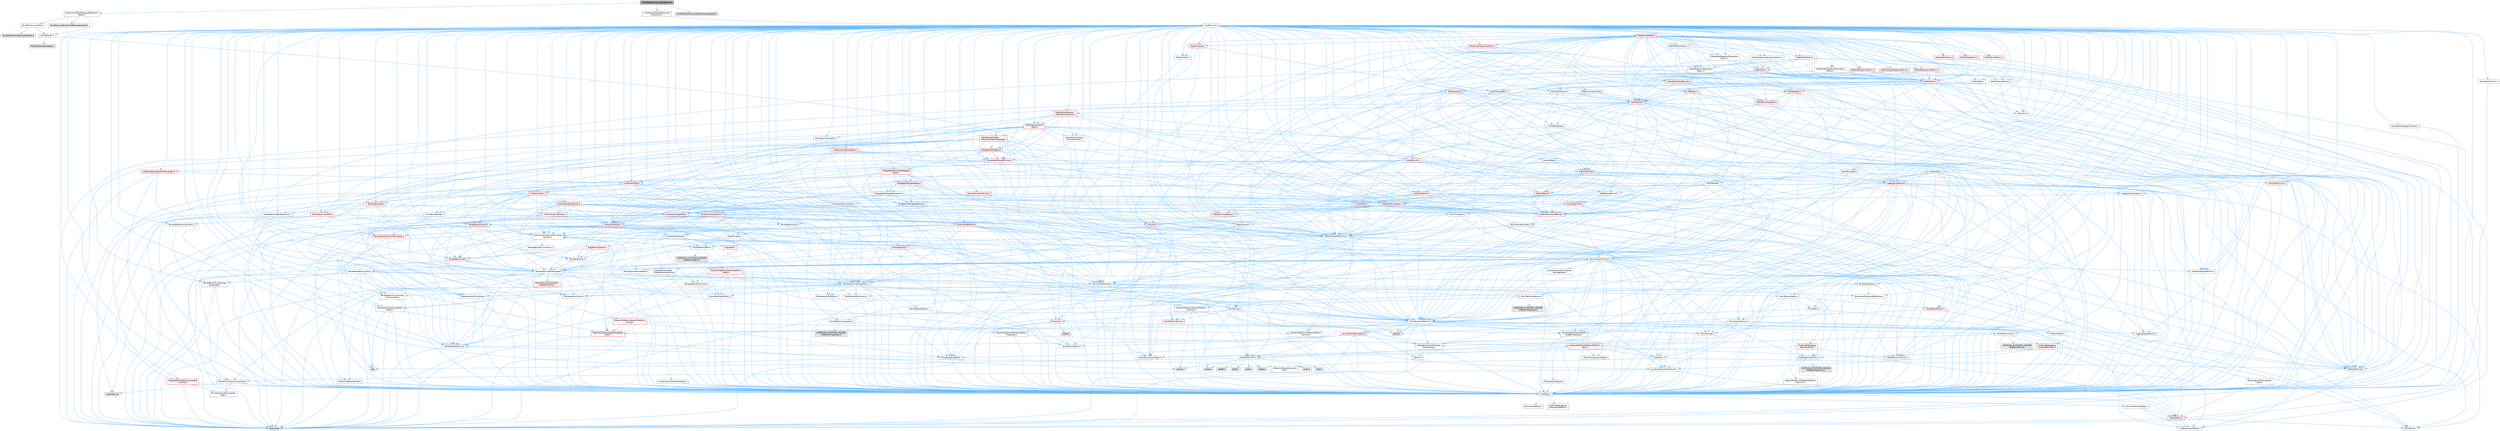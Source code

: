 digraph "Text3DDefaultLayoutExtension.h"
{
 // INTERACTIVE_SVG=YES
 // LATEX_PDF_SIZE
  bgcolor="transparent";
  edge [fontname=Helvetica,fontsize=10,labelfontname=Helvetica,labelfontsize=10];
  node [fontname=Helvetica,fontsize=10,shape=box,height=0.2,width=0.4];
  Node1 [id="Node000001",label="Text3DDefaultLayoutExtension.h",height=0.2,width=0.4,color="gray40", fillcolor="grey60", style="filled", fontcolor="black",tooltip=" "];
  Node1 -> Node2 [id="edge1_Node000001_Node000002",color="steelblue1",style="solid",tooltip=" "];
  Node2 [id="Node000002",label="Extensions/Text3DLayoutExtension\lBase.h",height=0.2,width=0.4,color="grey40", fillcolor="white", style="filled",URL="$d9/dad/Text3DLayoutExtensionBase_8h.html",tooltip=" "];
  Node2 -> Node3 [id="edge2_Node000002_Node000003",color="steelblue1",style="solid",tooltip=" "];
  Node3 [id="Node000003",label="Text3DExtensionBase.h",height=0.2,width=0.4,color="grey40", fillcolor="white", style="filled",URL="$d6/df9/Text3DExtensionBase_8h.html",tooltip=" "];
  Node3 -> Node4 [id="edge3_Node000003_Node000004",color="steelblue1",style="solid",tooltip=" "];
  Node4 [id="Node000004",label="Text3DTypes.h",height=0.2,width=0.4,color="grey40", fillcolor="white", style="filled",URL="$d2/dfe/Text3DTypes_8h.html",tooltip=" "];
  Node4 -> Node5 [id="edge4_Node000004_Node000005",color="steelblue1",style="solid",tooltip=" "];
  Node5 [id="Node000005",label="Misc/EnumClassFlags.h",height=0.2,width=0.4,color="grey40", fillcolor="white", style="filled",URL="$d8/de7/EnumClassFlags_8h.html",tooltip=" "];
  Node4 -> Node6 [id="edge5_Node000004_Node000006",color="steelblue1",style="solid",tooltip=" "];
  Node6 [id="Node000006",label="Text3DTypes.generated.h",height=0.2,width=0.4,color="grey60", fillcolor="#E0E0E0", style="filled",tooltip=" "];
  Node3 -> Node7 [id="edge6_Node000003_Node000007",color="steelblue1",style="solid",tooltip=" "];
  Node7 [id="Node000007",label="Text3DExtensionBase.generated.h",height=0.2,width=0.4,color="grey60", fillcolor="#E0E0E0", style="filled",tooltip=" "];
  Node2 -> Node4 [id="edge7_Node000002_Node000004",color="steelblue1",style="solid",tooltip=" "];
  Node2 -> Node8 [id="edge8_Node000002_Node000008",color="steelblue1",style="solid",tooltip=" "];
  Node8 [id="Node000008",label="Text3DLayoutExtensionBase.generated.h",height=0.2,width=0.4,color="grey60", fillcolor="#E0E0E0", style="filled",tooltip=" "];
  Node1 -> Node9 [id="edge9_Node000001_Node000009",color="steelblue1",style="solid",tooltip=" "];
  Node9 [id="Node000009",label="Framework/Text/ITextLayout\lMarshaller.h",height=0.2,width=0.4,color="grey40", fillcolor="white", style="filled",URL="$d0/da4/ITextLayoutMarshaller_8h.html",tooltip=" "];
  Node9 -> Node10 [id="edge10_Node000009_Node000010",color="steelblue1",style="solid",tooltip=" "];
  Node10 [id="Node000010",label="CoreMinimal.h",height=0.2,width=0.4,color="grey40", fillcolor="white", style="filled",URL="$d7/d67/CoreMinimal_8h.html",tooltip=" "];
  Node10 -> Node11 [id="edge11_Node000010_Node000011",color="steelblue1",style="solid",tooltip=" "];
  Node11 [id="Node000011",label="CoreTypes.h",height=0.2,width=0.4,color="grey40", fillcolor="white", style="filled",URL="$dc/dec/CoreTypes_8h.html",tooltip=" "];
  Node11 -> Node12 [id="edge12_Node000011_Node000012",color="steelblue1",style="solid",tooltip=" "];
  Node12 [id="Node000012",label="HAL/Platform.h",height=0.2,width=0.4,color="red", fillcolor="#FFF0F0", style="filled",URL="$d9/dd0/Platform_8h.html",tooltip=" "];
  Node12 -> Node13 [id="edge13_Node000012_Node000013",color="steelblue1",style="solid",tooltip=" "];
  Node13 [id="Node000013",label="Misc/Build.h",height=0.2,width=0.4,color="grey40", fillcolor="white", style="filled",URL="$d3/dbb/Build_8h.html",tooltip=" "];
  Node12 -> Node15 [id="edge14_Node000012_Node000015",color="steelblue1",style="solid",tooltip=" "];
  Node15 [id="Node000015",label="type_traits",height=0.2,width=0.4,color="grey60", fillcolor="#E0E0E0", style="filled",tooltip=" "];
  Node12 -> Node16 [id="edge15_Node000012_Node000016",color="steelblue1",style="solid",tooltip=" "];
  Node16 [id="Node000016",label="PreprocessorHelpers.h",height=0.2,width=0.4,color="grey40", fillcolor="white", style="filled",URL="$db/ddb/PreprocessorHelpers_8h.html",tooltip=" "];
  Node11 -> Node22 [id="edge16_Node000011_Node000022",color="steelblue1",style="solid",tooltip=" "];
  Node22 [id="Node000022",label="ProfilingDebugging\l/UMemoryDefines.h",height=0.2,width=0.4,color="grey40", fillcolor="white", style="filled",URL="$d2/da2/UMemoryDefines_8h.html",tooltip=" "];
  Node11 -> Node23 [id="edge17_Node000011_Node000023",color="steelblue1",style="solid",tooltip=" "];
  Node23 [id="Node000023",label="Misc/CoreMiscDefines.h",height=0.2,width=0.4,color="grey40", fillcolor="white", style="filled",URL="$da/d38/CoreMiscDefines_8h.html",tooltip=" "];
  Node23 -> Node12 [id="edge18_Node000023_Node000012",color="steelblue1",style="solid",tooltip=" "];
  Node23 -> Node16 [id="edge19_Node000023_Node000016",color="steelblue1",style="solid",tooltip=" "];
  Node11 -> Node24 [id="edge20_Node000011_Node000024",color="steelblue1",style="solid",tooltip=" "];
  Node24 [id="Node000024",label="Misc/CoreDefines.h",height=0.2,width=0.4,color="grey40", fillcolor="white", style="filled",URL="$d3/dd2/CoreDefines_8h.html",tooltip=" "];
  Node10 -> Node25 [id="edge21_Node000010_Node000025",color="steelblue1",style="solid",tooltip=" "];
  Node25 [id="Node000025",label="CoreFwd.h",height=0.2,width=0.4,color="grey40", fillcolor="white", style="filled",URL="$d1/d1e/CoreFwd_8h.html",tooltip=" "];
  Node25 -> Node11 [id="edge22_Node000025_Node000011",color="steelblue1",style="solid",tooltip=" "];
  Node25 -> Node26 [id="edge23_Node000025_Node000026",color="steelblue1",style="solid",tooltip=" "];
  Node26 [id="Node000026",label="Containers/ContainersFwd.h",height=0.2,width=0.4,color="grey40", fillcolor="white", style="filled",URL="$d4/d0a/ContainersFwd_8h.html",tooltip=" "];
  Node26 -> Node12 [id="edge24_Node000026_Node000012",color="steelblue1",style="solid",tooltip=" "];
  Node26 -> Node11 [id="edge25_Node000026_Node000011",color="steelblue1",style="solid",tooltip=" "];
  Node26 -> Node27 [id="edge26_Node000026_Node000027",color="steelblue1",style="solid",tooltip=" "];
  Node27 [id="Node000027",label="Traits/IsContiguousContainer.h",height=0.2,width=0.4,color="grey40", fillcolor="white", style="filled",URL="$d5/d3c/IsContiguousContainer_8h.html",tooltip=" "];
  Node27 -> Node11 [id="edge27_Node000027_Node000011",color="steelblue1",style="solid",tooltip=" "];
  Node27 -> Node28 [id="edge28_Node000027_Node000028",color="steelblue1",style="solid",tooltip=" "];
  Node28 [id="Node000028",label="Misc/StaticAssertComplete\lType.h",height=0.2,width=0.4,color="grey40", fillcolor="white", style="filled",URL="$d5/d4e/StaticAssertCompleteType_8h.html",tooltip=" "];
  Node27 -> Node29 [id="edge29_Node000027_Node000029",color="steelblue1",style="solid",tooltip=" "];
  Node29 [id="Node000029",label="initializer_list",height=0.2,width=0.4,color="grey60", fillcolor="#E0E0E0", style="filled",tooltip=" "];
  Node25 -> Node30 [id="edge30_Node000025_Node000030",color="steelblue1",style="solid",tooltip=" "];
  Node30 [id="Node000030",label="Math/MathFwd.h",height=0.2,width=0.4,color="grey40", fillcolor="white", style="filled",URL="$d2/d10/MathFwd_8h.html",tooltip=" "];
  Node30 -> Node12 [id="edge31_Node000030_Node000012",color="steelblue1",style="solid",tooltip=" "];
  Node25 -> Node31 [id="edge32_Node000025_Node000031",color="steelblue1",style="solid",tooltip=" "];
  Node31 [id="Node000031",label="UObject/UObjectHierarchy\lFwd.h",height=0.2,width=0.4,color="grey40", fillcolor="white", style="filled",URL="$d3/d13/UObjectHierarchyFwd_8h.html",tooltip=" "];
  Node10 -> Node31 [id="edge33_Node000010_Node000031",color="steelblue1",style="solid",tooltip=" "];
  Node10 -> Node26 [id="edge34_Node000010_Node000026",color="steelblue1",style="solid",tooltip=" "];
  Node10 -> Node32 [id="edge35_Node000010_Node000032",color="steelblue1",style="solid",tooltip=" "];
  Node32 [id="Node000032",label="Misc/VarArgs.h",height=0.2,width=0.4,color="grey40", fillcolor="white", style="filled",URL="$d5/d6f/VarArgs_8h.html",tooltip=" "];
  Node32 -> Node11 [id="edge36_Node000032_Node000011",color="steelblue1",style="solid",tooltip=" "];
  Node10 -> Node33 [id="edge37_Node000010_Node000033",color="steelblue1",style="solid",tooltip=" "];
  Node33 [id="Node000033",label="Logging/LogVerbosity.h",height=0.2,width=0.4,color="grey40", fillcolor="white", style="filled",URL="$d2/d8f/LogVerbosity_8h.html",tooltip=" "];
  Node33 -> Node11 [id="edge38_Node000033_Node000011",color="steelblue1",style="solid",tooltip=" "];
  Node10 -> Node34 [id="edge39_Node000010_Node000034",color="steelblue1",style="solid",tooltip=" "];
  Node34 [id="Node000034",label="Misc/OutputDevice.h",height=0.2,width=0.4,color="grey40", fillcolor="white", style="filled",URL="$d7/d32/OutputDevice_8h.html",tooltip=" "];
  Node34 -> Node25 [id="edge40_Node000034_Node000025",color="steelblue1",style="solid",tooltip=" "];
  Node34 -> Node11 [id="edge41_Node000034_Node000011",color="steelblue1",style="solid",tooltip=" "];
  Node34 -> Node33 [id="edge42_Node000034_Node000033",color="steelblue1",style="solid",tooltip=" "];
  Node34 -> Node32 [id="edge43_Node000034_Node000032",color="steelblue1",style="solid",tooltip=" "];
  Node34 -> Node35 [id="edge44_Node000034_Node000035",color="steelblue1",style="solid",tooltip=" "];
  Node35 [id="Node000035",label="Templates/IsArrayOrRefOf\lTypeByPredicate.h",height=0.2,width=0.4,color="grey40", fillcolor="white", style="filled",URL="$d6/da1/IsArrayOrRefOfTypeByPredicate_8h.html",tooltip=" "];
  Node35 -> Node11 [id="edge45_Node000035_Node000011",color="steelblue1",style="solid",tooltip=" "];
  Node34 -> Node36 [id="edge46_Node000034_Node000036",color="steelblue1",style="solid",tooltip=" "];
  Node36 [id="Node000036",label="Templates/IsValidVariadic\lFunctionArg.h",height=0.2,width=0.4,color="grey40", fillcolor="white", style="filled",URL="$d0/dc8/IsValidVariadicFunctionArg_8h.html",tooltip=" "];
  Node36 -> Node11 [id="edge47_Node000036_Node000011",color="steelblue1",style="solid",tooltip=" "];
  Node36 -> Node37 [id="edge48_Node000036_Node000037",color="steelblue1",style="solid",tooltip=" "];
  Node37 [id="Node000037",label="IsEnum.h",height=0.2,width=0.4,color="grey40", fillcolor="white", style="filled",URL="$d4/de5/IsEnum_8h.html",tooltip=" "];
  Node36 -> Node15 [id="edge49_Node000036_Node000015",color="steelblue1",style="solid",tooltip=" "];
  Node34 -> Node38 [id="edge50_Node000034_Node000038",color="steelblue1",style="solid",tooltip=" "];
  Node38 [id="Node000038",label="Traits/IsCharEncodingCompatible\lWith.h",height=0.2,width=0.4,color="red", fillcolor="#FFF0F0", style="filled",URL="$df/dd1/IsCharEncodingCompatibleWith_8h.html",tooltip=" "];
  Node38 -> Node15 [id="edge51_Node000038_Node000015",color="steelblue1",style="solid",tooltip=" "];
  Node10 -> Node40 [id="edge52_Node000010_Node000040",color="steelblue1",style="solid",tooltip=" "];
  Node40 [id="Node000040",label="HAL/PlatformCrt.h",height=0.2,width=0.4,color="grey40", fillcolor="white", style="filled",URL="$d8/d75/PlatformCrt_8h.html",tooltip=" "];
  Node40 -> Node41 [id="edge53_Node000040_Node000041",color="steelblue1",style="solid",tooltip=" "];
  Node41 [id="Node000041",label="new",height=0.2,width=0.4,color="grey60", fillcolor="#E0E0E0", style="filled",tooltip=" "];
  Node40 -> Node42 [id="edge54_Node000040_Node000042",color="steelblue1",style="solid",tooltip=" "];
  Node42 [id="Node000042",label="wchar.h",height=0.2,width=0.4,color="grey60", fillcolor="#E0E0E0", style="filled",tooltip=" "];
  Node40 -> Node43 [id="edge55_Node000040_Node000043",color="steelblue1",style="solid",tooltip=" "];
  Node43 [id="Node000043",label="stddef.h",height=0.2,width=0.4,color="grey60", fillcolor="#E0E0E0", style="filled",tooltip=" "];
  Node40 -> Node44 [id="edge56_Node000040_Node000044",color="steelblue1",style="solid",tooltip=" "];
  Node44 [id="Node000044",label="stdlib.h",height=0.2,width=0.4,color="grey60", fillcolor="#E0E0E0", style="filled",tooltip=" "];
  Node40 -> Node45 [id="edge57_Node000040_Node000045",color="steelblue1",style="solid",tooltip=" "];
  Node45 [id="Node000045",label="stdio.h",height=0.2,width=0.4,color="grey60", fillcolor="#E0E0E0", style="filled",tooltip=" "];
  Node40 -> Node46 [id="edge58_Node000040_Node000046",color="steelblue1",style="solid",tooltip=" "];
  Node46 [id="Node000046",label="stdarg.h",height=0.2,width=0.4,color="grey60", fillcolor="#E0E0E0", style="filled",tooltip=" "];
  Node40 -> Node47 [id="edge59_Node000040_Node000047",color="steelblue1",style="solid",tooltip=" "];
  Node47 [id="Node000047",label="math.h",height=0.2,width=0.4,color="grey60", fillcolor="#E0E0E0", style="filled",tooltip=" "];
  Node40 -> Node48 [id="edge60_Node000040_Node000048",color="steelblue1",style="solid",tooltip=" "];
  Node48 [id="Node000048",label="float.h",height=0.2,width=0.4,color="grey60", fillcolor="#E0E0E0", style="filled",tooltip=" "];
  Node40 -> Node49 [id="edge61_Node000040_Node000049",color="steelblue1",style="solid",tooltip=" "];
  Node49 [id="Node000049",label="string.h",height=0.2,width=0.4,color="grey60", fillcolor="#E0E0E0", style="filled",tooltip=" "];
  Node10 -> Node50 [id="edge62_Node000010_Node000050",color="steelblue1",style="solid",tooltip=" "];
  Node50 [id="Node000050",label="HAL/PlatformMisc.h",height=0.2,width=0.4,color="grey40", fillcolor="white", style="filled",URL="$d0/df5/PlatformMisc_8h.html",tooltip=" "];
  Node50 -> Node11 [id="edge63_Node000050_Node000011",color="steelblue1",style="solid",tooltip=" "];
  Node50 -> Node51 [id="edge64_Node000050_Node000051",color="steelblue1",style="solid",tooltip=" "];
  Node51 [id="Node000051",label="GenericPlatform/GenericPlatform\lMisc.h",height=0.2,width=0.4,color="red", fillcolor="#FFF0F0", style="filled",URL="$db/d9a/GenericPlatformMisc_8h.html",tooltip=" "];
  Node51 -> Node25 [id="edge65_Node000051_Node000025",color="steelblue1",style="solid",tooltip=" "];
  Node51 -> Node11 [id="edge66_Node000051_Node000011",color="steelblue1",style="solid",tooltip=" "];
  Node51 -> Node40 [id="edge67_Node000051_Node000040",color="steelblue1",style="solid",tooltip=" "];
  Node51 -> Node55 [id="edge68_Node000051_Node000055",color="steelblue1",style="solid",tooltip=" "];
  Node55 [id="Node000055",label="Math/NumericLimits.h",height=0.2,width=0.4,color="grey40", fillcolor="white", style="filled",URL="$df/d1b/NumericLimits_8h.html",tooltip=" "];
  Node55 -> Node11 [id="edge69_Node000055_Node000011",color="steelblue1",style="solid",tooltip=" "];
  Node51 -> Node56 [id="edge70_Node000051_Node000056",color="steelblue1",style="solid",tooltip=" "];
  Node56 [id="Node000056",label="Misc/CompressionFlags.h",height=0.2,width=0.4,color="grey40", fillcolor="white", style="filled",URL="$d9/d76/CompressionFlags_8h.html",tooltip=" "];
  Node51 -> Node5 [id="edge71_Node000051_Node000005",color="steelblue1",style="solid",tooltip=" "];
  Node50 -> Node59 [id="edge72_Node000050_Node000059",color="steelblue1",style="solid",tooltip=" "];
  Node59 [id="Node000059",label="COMPILED_PLATFORM_HEADER\l(PlatformMisc.h)",height=0.2,width=0.4,color="grey60", fillcolor="#E0E0E0", style="filled",tooltip=" "];
  Node50 -> Node60 [id="edge73_Node000050_Node000060",color="steelblue1",style="solid",tooltip=" "];
  Node60 [id="Node000060",label="ProfilingDebugging\l/CpuProfilerTrace.h",height=0.2,width=0.4,color="red", fillcolor="#FFF0F0", style="filled",URL="$da/dcb/CpuProfilerTrace_8h.html",tooltip=" "];
  Node60 -> Node11 [id="edge74_Node000060_Node000011",color="steelblue1",style="solid",tooltip=" "];
  Node60 -> Node26 [id="edge75_Node000060_Node000026",color="steelblue1",style="solid",tooltip=" "];
  Node60 -> Node61 [id="edge76_Node000060_Node000061",color="steelblue1",style="solid",tooltip=" "];
  Node61 [id="Node000061",label="HAL/PlatformAtomics.h",height=0.2,width=0.4,color="grey40", fillcolor="white", style="filled",URL="$d3/d36/PlatformAtomics_8h.html",tooltip=" "];
  Node61 -> Node11 [id="edge77_Node000061_Node000011",color="steelblue1",style="solid",tooltip=" "];
  Node61 -> Node62 [id="edge78_Node000061_Node000062",color="steelblue1",style="solid",tooltip=" "];
  Node62 [id="Node000062",label="GenericPlatform/GenericPlatform\lAtomics.h",height=0.2,width=0.4,color="grey40", fillcolor="white", style="filled",URL="$da/d72/GenericPlatformAtomics_8h.html",tooltip=" "];
  Node62 -> Node11 [id="edge79_Node000062_Node000011",color="steelblue1",style="solid",tooltip=" "];
  Node61 -> Node63 [id="edge80_Node000061_Node000063",color="steelblue1",style="solid",tooltip=" "];
  Node63 [id="Node000063",label="COMPILED_PLATFORM_HEADER\l(PlatformAtomics.h)",height=0.2,width=0.4,color="grey60", fillcolor="#E0E0E0", style="filled",tooltip=" "];
  Node60 -> Node16 [id="edge81_Node000060_Node000016",color="steelblue1",style="solid",tooltip=" "];
  Node60 -> Node13 [id="edge82_Node000060_Node000013",color="steelblue1",style="solid",tooltip=" "];
  Node10 -> Node68 [id="edge83_Node000010_Node000068",color="steelblue1",style="solid",tooltip=" "];
  Node68 [id="Node000068",label="Misc/AssertionMacros.h",height=0.2,width=0.4,color="grey40", fillcolor="white", style="filled",URL="$d0/dfa/AssertionMacros_8h.html",tooltip=" "];
  Node68 -> Node11 [id="edge84_Node000068_Node000011",color="steelblue1",style="solid",tooltip=" "];
  Node68 -> Node12 [id="edge85_Node000068_Node000012",color="steelblue1",style="solid",tooltip=" "];
  Node68 -> Node50 [id="edge86_Node000068_Node000050",color="steelblue1",style="solid",tooltip=" "];
  Node68 -> Node16 [id="edge87_Node000068_Node000016",color="steelblue1",style="solid",tooltip=" "];
  Node68 -> Node69 [id="edge88_Node000068_Node000069",color="steelblue1",style="solid",tooltip=" "];
  Node69 [id="Node000069",label="Templates/EnableIf.h",height=0.2,width=0.4,color="grey40", fillcolor="white", style="filled",URL="$d7/d60/EnableIf_8h.html",tooltip=" "];
  Node69 -> Node11 [id="edge89_Node000069_Node000011",color="steelblue1",style="solid",tooltip=" "];
  Node68 -> Node35 [id="edge90_Node000068_Node000035",color="steelblue1",style="solid",tooltip=" "];
  Node68 -> Node36 [id="edge91_Node000068_Node000036",color="steelblue1",style="solid",tooltip=" "];
  Node68 -> Node38 [id="edge92_Node000068_Node000038",color="steelblue1",style="solid",tooltip=" "];
  Node68 -> Node32 [id="edge93_Node000068_Node000032",color="steelblue1",style="solid",tooltip=" "];
  Node68 -> Node70 [id="edge94_Node000068_Node000070",color="steelblue1",style="solid",tooltip=" "];
  Node70 [id="Node000070",label="String/FormatStringSan.h",height=0.2,width=0.4,color="red", fillcolor="#FFF0F0", style="filled",URL="$d3/d8b/FormatStringSan_8h.html",tooltip=" "];
  Node70 -> Node15 [id="edge95_Node000070_Node000015",color="steelblue1",style="solid",tooltip=" "];
  Node70 -> Node11 [id="edge96_Node000070_Node000011",color="steelblue1",style="solid",tooltip=" "];
  Node70 -> Node71 [id="edge97_Node000070_Node000071",color="steelblue1",style="solid",tooltip=" "];
  Node71 [id="Node000071",label="Templates/Requires.h",height=0.2,width=0.4,color="grey40", fillcolor="white", style="filled",URL="$dc/d96/Requires_8h.html",tooltip=" "];
  Node71 -> Node69 [id="edge98_Node000071_Node000069",color="steelblue1",style="solid",tooltip=" "];
  Node71 -> Node15 [id="edge99_Node000071_Node000015",color="steelblue1",style="solid",tooltip=" "];
  Node70 -> Node72 [id="edge100_Node000070_Node000072",color="steelblue1",style="solid",tooltip=" "];
  Node72 [id="Node000072",label="Templates/Identity.h",height=0.2,width=0.4,color="grey40", fillcolor="white", style="filled",URL="$d0/dd5/Identity_8h.html",tooltip=" "];
  Node70 -> Node36 [id="edge101_Node000070_Node000036",color="steelblue1",style="solid",tooltip=" "];
  Node70 -> Node26 [id="edge102_Node000070_Node000026",color="steelblue1",style="solid",tooltip=" "];
  Node68 -> Node76 [id="edge103_Node000068_Node000076",color="steelblue1",style="solid",tooltip=" "];
  Node76 [id="Node000076",label="atomic",height=0.2,width=0.4,color="grey60", fillcolor="#E0E0E0", style="filled",tooltip=" "];
  Node10 -> Node77 [id="edge104_Node000010_Node000077",color="steelblue1",style="solid",tooltip=" "];
  Node77 [id="Node000077",label="Templates/IsPointer.h",height=0.2,width=0.4,color="grey40", fillcolor="white", style="filled",URL="$d7/d05/IsPointer_8h.html",tooltip=" "];
  Node77 -> Node11 [id="edge105_Node000077_Node000011",color="steelblue1",style="solid",tooltip=" "];
  Node10 -> Node78 [id="edge106_Node000010_Node000078",color="steelblue1",style="solid",tooltip=" "];
  Node78 [id="Node000078",label="HAL/PlatformMemory.h",height=0.2,width=0.4,color="grey40", fillcolor="white", style="filled",URL="$de/d68/PlatformMemory_8h.html",tooltip=" "];
  Node78 -> Node11 [id="edge107_Node000078_Node000011",color="steelblue1",style="solid",tooltip=" "];
  Node78 -> Node79 [id="edge108_Node000078_Node000079",color="steelblue1",style="solid",tooltip=" "];
  Node79 [id="Node000079",label="GenericPlatform/GenericPlatform\lMemory.h",height=0.2,width=0.4,color="grey40", fillcolor="white", style="filled",URL="$dd/d22/GenericPlatformMemory_8h.html",tooltip=" "];
  Node79 -> Node25 [id="edge109_Node000079_Node000025",color="steelblue1",style="solid",tooltip=" "];
  Node79 -> Node11 [id="edge110_Node000079_Node000011",color="steelblue1",style="solid",tooltip=" "];
  Node79 -> Node80 [id="edge111_Node000079_Node000080",color="steelblue1",style="solid",tooltip=" "];
  Node80 [id="Node000080",label="HAL/PlatformString.h",height=0.2,width=0.4,color="red", fillcolor="#FFF0F0", style="filled",URL="$db/db5/PlatformString_8h.html",tooltip=" "];
  Node80 -> Node11 [id="edge112_Node000080_Node000011",color="steelblue1",style="solid",tooltip=" "];
  Node79 -> Node49 [id="edge113_Node000079_Node000049",color="steelblue1",style="solid",tooltip=" "];
  Node79 -> Node42 [id="edge114_Node000079_Node000042",color="steelblue1",style="solid",tooltip=" "];
  Node78 -> Node82 [id="edge115_Node000078_Node000082",color="steelblue1",style="solid",tooltip=" "];
  Node82 [id="Node000082",label="COMPILED_PLATFORM_HEADER\l(PlatformMemory.h)",height=0.2,width=0.4,color="grey60", fillcolor="#E0E0E0", style="filled",tooltip=" "];
  Node10 -> Node61 [id="edge116_Node000010_Node000061",color="steelblue1",style="solid",tooltip=" "];
  Node10 -> Node83 [id="edge117_Node000010_Node000083",color="steelblue1",style="solid",tooltip=" "];
  Node83 [id="Node000083",label="Misc/Exec.h",height=0.2,width=0.4,color="grey40", fillcolor="white", style="filled",URL="$de/ddb/Exec_8h.html",tooltip=" "];
  Node83 -> Node11 [id="edge118_Node000083_Node000011",color="steelblue1",style="solid",tooltip=" "];
  Node83 -> Node68 [id="edge119_Node000083_Node000068",color="steelblue1",style="solid",tooltip=" "];
  Node10 -> Node84 [id="edge120_Node000010_Node000084",color="steelblue1",style="solid",tooltip=" "];
  Node84 [id="Node000084",label="HAL/MemoryBase.h",height=0.2,width=0.4,color="grey40", fillcolor="white", style="filled",URL="$d6/d9f/MemoryBase_8h.html",tooltip=" "];
  Node84 -> Node11 [id="edge121_Node000084_Node000011",color="steelblue1",style="solid",tooltip=" "];
  Node84 -> Node61 [id="edge122_Node000084_Node000061",color="steelblue1",style="solid",tooltip=" "];
  Node84 -> Node40 [id="edge123_Node000084_Node000040",color="steelblue1",style="solid",tooltip=" "];
  Node84 -> Node83 [id="edge124_Node000084_Node000083",color="steelblue1",style="solid",tooltip=" "];
  Node84 -> Node34 [id="edge125_Node000084_Node000034",color="steelblue1",style="solid",tooltip=" "];
  Node84 -> Node85 [id="edge126_Node000084_Node000085",color="steelblue1",style="solid",tooltip=" "];
  Node85 [id="Node000085",label="Templates/Atomic.h",height=0.2,width=0.4,color="red", fillcolor="#FFF0F0", style="filled",URL="$d3/d91/Atomic_8h.html",tooltip=" "];
  Node85 -> Node93 [id="edge127_Node000085_Node000093",color="steelblue1",style="solid",tooltip=" "];
  Node93 [id="Node000093",label="Traits/IntType.h",height=0.2,width=0.4,color="grey40", fillcolor="white", style="filled",URL="$d7/deb/IntType_8h.html",tooltip=" "];
  Node93 -> Node12 [id="edge128_Node000093_Node000012",color="steelblue1",style="solid",tooltip=" "];
  Node85 -> Node76 [id="edge129_Node000085_Node000076",color="steelblue1",style="solid",tooltip=" "];
  Node10 -> Node94 [id="edge130_Node000010_Node000094",color="steelblue1",style="solid",tooltip=" "];
  Node94 [id="Node000094",label="HAL/UnrealMemory.h",height=0.2,width=0.4,color="grey40", fillcolor="white", style="filled",URL="$d9/d96/UnrealMemory_8h.html",tooltip=" "];
  Node94 -> Node11 [id="edge131_Node000094_Node000011",color="steelblue1",style="solid",tooltip=" "];
  Node94 -> Node79 [id="edge132_Node000094_Node000079",color="steelblue1",style="solid",tooltip=" "];
  Node94 -> Node84 [id="edge133_Node000094_Node000084",color="steelblue1",style="solid",tooltip=" "];
  Node94 -> Node78 [id="edge134_Node000094_Node000078",color="steelblue1",style="solid",tooltip=" "];
  Node94 -> Node95 [id="edge135_Node000094_Node000095",color="steelblue1",style="solid",tooltip=" "];
  Node95 [id="Node000095",label="ProfilingDebugging\l/MemoryTrace.h",height=0.2,width=0.4,color="red", fillcolor="#FFF0F0", style="filled",URL="$da/dd7/MemoryTrace_8h.html",tooltip=" "];
  Node95 -> Node12 [id="edge136_Node000095_Node000012",color="steelblue1",style="solid",tooltip=" "];
  Node95 -> Node5 [id="edge137_Node000095_Node000005",color="steelblue1",style="solid",tooltip=" "];
  Node94 -> Node77 [id="edge138_Node000094_Node000077",color="steelblue1",style="solid",tooltip=" "];
  Node10 -> Node96 [id="edge139_Node000010_Node000096",color="steelblue1",style="solid",tooltip=" "];
  Node96 [id="Node000096",label="Templates/IsArithmetic.h",height=0.2,width=0.4,color="grey40", fillcolor="white", style="filled",URL="$d2/d5d/IsArithmetic_8h.html",tooltip=" "];
  Node96 -> Node11 [id="edge140_Node000096_Node000011",color="steelblue1",style="solid",tooltip=" "];
  Node10 -> Node90 [id="edge141_Node000010_Node000090",color="steelblue1",style="solid",tooltip=" "];
  Node90 [id="Node000090",label="Templates/AndOrNot.h",height=0.2,width=0.4,color="grey40", fillcolor="white", style="filled",URL="$db/d0a/AndOrNot_8h.html",tooltip=" "];
  Node90 -> Node11 [id="edge142_Node000090_Node000011",color="steelblue1",style="solid",tooltip=" "];
  Node10 -> Node97 [id="edge143_Node000010_Node000097",color="steelblue1",style="solid",tooltip=" "];
  Node97 [id="Node000097",label="Templates/IsPODType.h",height=0.2,width=0.4,color="grey40", fillcolor="white", style="filled",URL="$d7/db1/IsPODType_8h.html",tooltip=" "];
  Node97 -> Node11 [id="edge144_Node000097_Node000011",color="steelblue1",style="solid",tooltip=" "];
  Node10 -> Node98 [id="edge145_Node000010_Node000098",color="steelblue1",style="solid",tooltip=" "];
  Node98 [id="Node000098",label="Templates/IsUECoreType.h",height=0.2,width=0.4,color="grey40", fillcolor="white", style="filled",URL="$d1/db8/IsUECoreType_8h.html",tooltip=" "];
  Node98 -> Node11 [id="edge146_Node000098_Node000011",color="steelblue1",style="solid",tooltip=" "];
  Node98 -> Node15 [id="edge147_Node000098_Node000015",color="steelblue1",style="solid",tooltip=" "];
  Node10 -> Node91 [id="edge148_Node000010_Node000091",color="steelblue1",style="solid",tooltip=" "];
  Node91 [id="Node000091",label="Templates/IsTriviallyCopy\lConstructible.h",height=0.2,width=0.4,color="grey40", fillcolor="white", style="filled",URL="$d3/d78/IsTriviallyCopyConstructible_8h.html",tooltip=" "];
  Node91 -> Node11 [id="edge149_Node000091_Node000011",color="steelblue1",style="solid",tooltip=" "];
  Node91 -> Node15 [id="edge150_Node000091_Node000015",color="steelblue1",style="solid",tooltip=" "];
  Node10 -> Node99 [id="edge151_Node000010_Node000099",color="steelblue1",style="solid",tooltip=" "];
  Node99 [id="Node000099",label="Templates/UnrealTypeTraits.h",height=0.2,width=0.4,color="grey40", fillcolor="white", style="filled",URL="$d2/d2d/UnrealTypeTraits_8h.html",tooltip=" "];
  Node99 -> Node11 [id="edge152_Node000099_Node000011",color="steelblue1",style="solid",tooltip=" "];
  Node99 -> Node77 [id="edge153_Node000099_Node000077",color="steelblue1",style="solid",tooltip=" "];
  Node99 -> Node68 [id="edge154_Node000099_Node000068",color="steelblue1",style="solid",tooltip=" "];
  Node99 -> Node90 [id="edge155_Node000099_Node000090",color="steelblue1",style="solid",tooltip=" "];
  Node99 -> Node69 [id="edge156_Node000099_Node000069",color="steelblue1",style="solid",tooltip=" "];
  Node99 -> Node96 [id="edge157_Node000099_Node000096",color="steelblue1",style="solid",tooltip=" "];
  Node99 -> Node37 [id="edge158_Node000099_Node000037",color="steelblue1",style="solid",tooltip=" "];
  Node99 -> Node100 [id="edge159_Node000099_Node000100",color="steelblue1",style="solid",tooltip=" "];
  Node100 [id="Node000100",label="Templates/Models.h",height=0.2,width=0.4,color="grey40", fillcolor="white", style="filled",URL="$d3/d0c/Models_8h.html",tooltip=" "];
  Node100 -> Node72 [id="edge160_Node000100_Node000072",color="steelblue1",style="solid",tooltip=" "];
  Node99 -> Node97 [id="edge161_Node000099_Node000097",color="steelblue1",style="solid",tooltip=" "];
  Node99 -> Node98 [id="edge162_Node000099_Node000098",color="steelblue1",style="solid",tooltip=" "];
  Node99 -> Node91 [id="edge163_Node000099_Node000091",color="steelblue1",style="solid",tooltip=" "];
  Node10 -> Node69 [id="edge164_Node000010_Node000069",color="steelblue1",style="solid",tooltip=" "];
  Node10 -> Node101 [id="edge165_Node000010_Node000101",color="steelblue1",style="solid",tooltip=" "];
  Node101 [id="Node000101",label="Templates/RemoveReference.h",height=0.2,width=0.4,color="grey40", fillcolor="white", style="filled",URL="$da/dbe/RemoveReference_8h.html",tooltip=" "];
  Node101 -> Node11 [id="edge166_Node000101_Node000011",color="steelblue1",style="solid",tooltip=" "];
  Node10 -> Node102 [id="edge167_Node000010_Node000102",color="steelblue1",style="solid",tooltip=" "];
  Node102 [id="Node000102",label="Templates/IntegralConstant.h",height=0.2,width=0.4,color="grey40", fillcolor="white", style="filled",URL="$db/d1b/IntegralConstant_8h.html",tooltip=" "];
  Node102 -> Node11 [id="edge168_Node000102_Node000011",color="steelblue1",style="solid",tooltip=" "];
  Node10 -> Node103 [id="edge169_Node000010_Node000103",color="steelblue1",style="solid",tooltip=" "];
  Node103 [id="Node000103",label="Templates/IsClass.h",height=0.2,width=0.4,color="grey40", fillcolor="white", style="filled",URL="$db/dcb/IsClass_8h.html",tooltip=" "];
  Node103 -> Node11 [id="edge170_Node000103_Node000011",color="steelblue1",style="solid",tooltip=" "];
  Node10 -> Node104 [id="edge171_Node000010_Node000104",color="steelblue1",style="solid",tooltip=" "];
  Node104 [id="Node000104",label="Templates/TypeCompatible\lBytes.h",height=0.2,width=0.4,color="grey40", fillcolor="white", style="filled",URL="$df/d0a/TypeCompatibleBytes_8h.html",tooltip=" "];
  Node104 -> Node11 [id="edge172_Node000104_Node000011",color="steelblue1",style="solid",tooltip=" "];
  Node104 -> Node49 [id="edge173_Node000104_Node000049",color="steelblue1",style="solid",tooltip=" "];
  Node104 -> Node41 [id="edge174_Node000104_Node000041",color="steelblue1",style="solid",tooltip=" "];
  Node104 -> Node15 [id="edge175_Node000104_Node000015",color="steelblue1",style="solid",tooltip=" "];
  Node10 -> Node27 [id="edge176_Node000010_Node000027",color="steelblue1",style="solid",tooltip=" "];
  Node10 -> Node105 [id="edge177_Node000010_Node000105",color="steelblue1",style="solid",tooltip=" "];
  Node105 [id="Node000105",label="Templates/UnrealTemplate.h",height=0.2,width=0.4,color="grey40", fillcolor="white", style="filled",URL="$d4/d24/UnrealTemplate_8h.html",tooltip=" "];
  Node105 -> Node11 [id="edge178_Node000105_Node000011",color="steelblue1",style="solid",tooltip=" "];
  Node105 -> Node77 [id="edge179_Node000105_Node000077",color="steelblue1",style="solid",tooltip=" "];
  Node105 -> Node94 [id="edge180_Node000105_Node000094",color="steelblue1",style="solid",tooltip=" "];
  Node105 -> Node106 [id="edge181_Node000105_Node000106",color="steelblue1",style="solid",tooltip=" "];
  Node106 [id="Node000106",label="Templates/CopyQualifiers\lAndRefsFromTo.h",height=0.2,width=0.4,color="red", fillcolor="#FFF0F0", style="filled",URL="$d3/db3/CopyQualifiersAndRefsFromTo_8h.html",tooltip=" "];
  Node105 -> Node99 [id="edge182_Node000105_Node000099",color="steelblue1",style="solid",tooltip=" "];
  Node105 -> Node101 [id="edge183_Node000105_Node000101",color="steelblue1",style="solid",tooltip=" "];
  Node105 -> Node71 [id="edge184_Node000105_Node000071",color="steelblue1",style="solid",tooltip=" "];
  Node105 -> Node104 [id="edge185_Node000105_Node000104",color="steelblue1",style="solid",tooltip=" "];
  Node105 -> Node72 [id="edge186_Node000105_Node000072",color="steelblue1",style="solid",tooltip=" "];
  Node105 -> Node27 [id="edge187_Node000105_Node000027",color="steelblue1",style="solid",tooltip=" "];
  Node105 -> Node108 [id="edge188_Node000105_Node000108",color="steelblue1",style="solid",tooltip=" "];
  Node108 [id="Node000108",label="Traits/UseBitwiseSwap.h",height=0.2,width=0.4,color="grey40", fillcolor="white", style="filled",URL="$db/df3/UseBitwiseSwap_8h.html",tooltip=" "];
  Node108 -> Node11 [id="edge189_Node000108_Node000011",color="steelblue1",style="solid",tooltip=" "];
  Node108 -> Node15 [id="edge190_Node000108_Node000015",color="steelblue1",style="solid",tooltip=" "];
  Node105 -> Node15 [id="edge191_Node000105_Node000015",color="steelblue1",style="solid",tooltip=" "];
  Node10 -> Node55 [id="edge192_Node000010_Node000055",color="steelblue1",style="solid",tooltip=" "];
  Node10 -> Node109 [id="edge193_Node000010_Node000109",color="steelblue1",style="solid",tooltip=" "];
  Node109 [id="Node000109",label="HAL/PlatformMath.h",height=0.2,width=0.4,color="grey40", fillcolor="white", style="filled",URL="$dc/d53/PlatformMath_8h.html",tooltip=" "];
  Node109 -> Node11 [id="edge194_Node000109_Node000011",color="steelblue1",style="solid",tooltip=" "];
  Node109 -> Node110 [id="edge195_Node000109_Node000110",color="steelblue1",style="solid",tooltip=" "];
  Node110 [id="Node000110",label="GenericPlatform/GenericPlatform\lMath.h",height=0.2,width=0.4,color="red", fillcolor="#FFF0F0", style="filled",URL="$d5/d79/GenericPlatformMath_8h.html",tooltip=" "];
  Node110 -> Node11 [id="edge196_Node000110_Node000011",color="steelblue1",style="solid",tooltip=" "];
  Node110 -> Node26 [id="edge197_Node000110_Node000026",color="steelblue1",style="solid",tooltip=" "];
  Node110 -> Node40 [id="edge198_Node000110_Node000040",color="steelblue1",style="solid",tooltip=" "];
  Node110 -> Node90 [id="edge199_Node000110_Node000090",color="steelblue1",style="solid",tooltip=" "];
  Node110 -> Node111 [id="edge200_Node000110_Node000111",color="steelblue1",style="solid",tooltip=" "];
  Node111 [id="Node000111",label="Templates/Decay.h",height=0.2,width=0.4,color="grey40", fillcolor="white", style="filled",URL="$dd/d0f/Decay_8h.html",tooltip=" "];
  Node111 -> Node11 [id="edge201_Node000111_Node000011",color="steelblue1",style="solid",tooltip=" "];
  Node111 -> Node101 [id="edge202_Node000111_Node000101",color="steelblue1",style="solid",tooltip=" "];
  Node111 -> Node15 [id="edge203_Node000111_Node000015",color="steelblue1",style="solid",tooltip=" "];
  Node110 -> Node99 [id="edge204_Node000110_Node000099",color="steelblue1",style="solid",tooltip=" "];
  Node110 -> Node71 [id="edge205_Node000110_Node000071",color="steelblue1",style="solid",tooltip=" "];
  Node110 -> Node104 [id="edge206_Node000110_Node000104",color="steelblue1",style="solid",tooltip=" "];
  Node110 -> Node15 [id="edge207_Node000110_Node000015",color="steelblue1",style="solid",tooltip=" "];
  Node109 -> Node116 [id="edge208_Node000109_Node000116",color="steelblue1",style="solid",tooltip=" "];
  Node116 [id="Node000116",label="COMPILED_PLATFORM_HEADER\l(PlatformMath.h)",height=0.2,width=0.4,color="grey60", fillcolor="#E0E0E0", style="filled",tooltip=" "];
  Node10 -> Node92 [id="edge209_Node000010_Node000092",color="steelblue1",style="solid",tooltip=" "];
  Node92 [id="Node000092",label="Templates/IsTriviallyCopy\lAssignable.h",height=0.2,width=0.4,color="grey40", fillcolor="white", style="filled",URL="$d2/df2/IsTriviallyCopyAssignable_8h.html",tooltip=" "];
  Node92 -> Node11 [id="edge210_Node000092_Node000011",color="steelblue1",style="solid",tooltip=" "];
  Node92 -> Node15 [id="edge211_Node000092_Node000015",color="steelblue1",style="solid",tooltip=" "];
  Node10 -> Node117 [id="edge212_Node000010_Node000117",color="steelblue1",style="solid",tooltip=" "];
  Node117 [id="Node000117",label="Templates/MemoryOps.h",height=0.2,width=0.4,color="grey40", fillcolor="white", style="filled",URL="$db/dea/MemoryOps_8h.html",tooltip=" "];
  Node117 -> Node11 [id="edge213_Node000117_Node000011",color="steelblue1",style="solid",tooltip=" "];
  Node117 -> Node94 [id="edge214_Node000117_Node000094",color="steelblue1",style="solid",tooltip=" "];
  Node117 -> Node92 [id="edge215_Node000117_Node000092",color="steelblue1",style="solid",tooltip=" "];
  Node117 -> Node91 [id="edge216_Node000117_Node000091",color="steelblue1",style="solid",tooltip=" "];
  Node117 -> Node71 [id="edge217_Node000117_Node000071",color="steelblue1",style="solid",tooltip=" "];
  Node117 -> Node99 [id="edge218_Node000117_Node000099",color="steelblue1",style="solid",tooltip=" "];
  Node117 -> Node108 [id="edge219_Node000117_Node000108",color="steelblue1",style="solid",tooltip=" "];
  Node117 -> Node41 [id="edge220_Node000117_Node000041",color="steelblue1",style="solid",tooltip=" "];
  Node117 -> Node15 [id="edge221_Node000117_Node000015",color="steelblue1",style="solid",tooltip=" "];
  Node10 -> Node118 [id="edge222_Node000010_Node000118",color="steelblue1",style="solid",tooltip=" "];
  Node118 [id="Node000118",label="Containers/ContainerAllocation\lPolicies.h",height=0.2,width=0.4,color="grey40", fillcolor="white", style="filled",URL="$d7/dff/ContainerAllocationPolicies_8h.html",tooltip=" "];
  Node118 -> Node11 [id="edge223_Node000118_Node000011",color="steelblue1",style="solid",tooltip=" "];
  Node118 -> Node119 [id="edge224_Node000118_Node000119",color="steelblue1",style="solid",tooltip=" "];
  Node119 [id="Node000119",label="Containers/ContainerHelpers.h",height=0.2,width=0.4,color="grey40", fillcolor="white", style="filled",URL="$d7/d33/ContainerHelpers_8h.html",tooltip=" "];
  Node119 -> Node11 [id="edge225_Node000119_Node000011",color="steelblue1",style="solid",tooltip=" "];
  Node118 -> Node118 [id="edge226_Node000118_Node000118",color="steelblue1",style="solid",tooltip=" "];
  Node118 -> Node109 [id="edge227_Node000118_Node000109",color="steelblue1",style="solid",tooltip=" "];
  Node118 -> Node94 [id="edge228_Node000118_Node000094",color="steelblue1",style="solid",tooltip=" "];
  Node118 -> Node55 [id="edge229_Node000118_Node000055",color="steelblue1",style="solid",tooltip=" "];
  Node118 -> Node68 [id="edge230_Node000118_Node000068",color="steelblue1",style="solid",tooltip=" "];
  Node118 -> Node120 [id="edge231_Node000118_Node000120",color="steelblue1",style="solid",tooltip=" "];
  Node120 [id="Node000120",label="Templates/IsPolymorphic.h",height=0.2,width=0.4,color="grey40", fillcolor="white", style="filled",URL="$dc/d20/IsPolymorphic_8h.html",tooltip=" "];
  Node118 -> Node117 [id="edge232_Node000118_Node000117",color="steelblue1",style="solid",tooltip=" "];
  Node118 -> Node104 [id="edge233_Node000118_Node000104",color="steelblue1",style="solid",tooltip=" "];
  Node118 -> Node15 [id="edge234_Node000118_Node000015",color="steelblue1",style="solid",tooltip=" "];
  Node10 -> Node121 [id="edge235_Node000010_Node000121",color="steelblue1",style="solid",tooltip=" "];
  Node121 [id="Node000121",label="Templates/IsEnumClass.h",height=0.2,width=0.4,color="grey40", fillcolor="white", style="filled",URL="$d7/d15/IsEnumClass_8h.html",tooltip=" "];
  Node121 -> Node11 [id="edge236_Node000121_Node000011",color="steelblue1",style="solid",tooltip=" "];
  Node121 -> Node90 [id="edge237_Node000121_Node000090",color="steelblue1",style="solid",tooltip=" "];
  Node10 -> Node122 [id="edge238_Node000010_Node000122",color="steelblue1",style="solid",tooltip=" "];
  Node122 [id="Node000122",label="HAL/PlatformProperties.h",height=0.2,width=0.4,color="grey40", fillcolor="white", style="filled",URL="$d9/db0/PlatformProperties_8h.html",tooltip=" "];
  Node122 -> Node11 [id="edge239_Node000122_Node000011",color="steelblue1",style="solid",tooltip=" "];
  Node122 -> Node123 [id="edge240_Node000122_Node000123",color="steelblue1",style="solid",tooltip=" "];
  Node123 [id="Node000123",label="GenericPlatform/GenericPlatform\lProperties.h",height=0.2,width=0.4,color="grey40", fillcolor="white", style="filled",URL="$d2/dcd/GenericPlatformProperties_8h.html",tooltip=" "];
  Node123 -> Node11 [id="edge241_Node000123_Node000011",color="steelblue1",style="solid",tooltip=" "];
  Node123 -> Node51 [id="edge242_Node000123_Node000051",color="steelblue1",style="solid",tooltip=" "];
  Node122 -> Node124 [id="edge243_Node000122_Node000124",color="steelblue1",style="solid",tooltip=" "];
  Node124 [id="Node000124",label="COMPILED_PLATFORM_HEADER\l(PlatformProperties.h)",height=0.2,width=0.4,color="grey60", fillcolor="#E0E0E0", style="filled",tooltip=" "];
  Node10 -> Node125 [id="edge244_Node000010_Node000125",color="steelblue1",style="solid",tooltip=" "];
  Node125 [id="Node000125",label="Misc/EngineVersionBase.h",height=0.2,width=0.4,color="grey40", fillcolor="white", style="filled",URL="$d5/d2b/EngineVersionBase_8h.html",tooltip=" "];
  Node125 -> Node11 [id="edge245_Node000125_Node000011",color="steelblue1",style="solid",tooltip=" "];
  Node10 -> Node126 [id="edge246_Node000010_Node000126",color="steelblue1",style="solid",tooltip=" "];
  Node126 [id="Node000126",label="Internationalization\l/TextNamespaceFwd.h",height=0.2,width=0.4,color="grey40", fillcolor="white", style="filled",URL="$d8/d97/TextNamespaceFwd_8h.html",tooltip=" "];
  Node126 -> Node11 [id="edge247_Node000126_Node000011",color="steelblue1",style="solid",tooltip=" "];
  Node10 -> Node127 [id="edge248_Node000010_Node000127",color="steelblue1",style="solid",tooltip=" "];
  Node127 [id="Node000127",label="Serialization/Archive.h",height=0.2,width=0.4,color="grey40", fillcolor="white", style="filled",URL="$d7/d3b/Archive_8h.html",tooltip=" "];
  Node127 -> Node25 [id="edge249_Node000127_Node000025",color="steelblue1",style="solid",tooltip=" "];
  Node127 -> Node11 [id="edge250_Node000127_Node000011",color="steelblue1",style="solid",tooltip=" "];
  Node127 -> Node122 [id="edge251_Node000127_Node000122",color="steelblue1",style="solid",tooltip=" "];
  Node127 -> Node126 [id="edge252_Node000127_Node000126",color="steelblue1",style="solid",tooltip=" "];
  Node127 -> Node30 [id="edge253_Node000127_Node000030",color="steelblue1",style="solid",tooltip=" "];
  Node127 -> Node68 [id="edge254_Node000127_Node000068",color="steelblue1",style="solid",tooltip=" "];
  Node127 -> Node13 [id="edge255_Node000127_Node000013",color="steelblue1",style="solid",tooltip=" "];
  Node127 -> Node56 [id="edge256_Node000127_Node000056",color="steelblue1",style="solid",tooltip=" "];
  Node127 -> Node125 [id="edge257_Node000127_Node000125",color="steelblue1",style="solid",tooltip=" "];
  Node127 -> Node32 [id="edge258_Node000127_Node000032",color="steelblue1",style="solid",tooltip=" "];
  Node127 -> Node128 [id="edge259_Node000127_Node000128",color="steelblue1",style="solid",tooltip=" "];
  Node128 [id="Node000128",label="Serialization/ArchiveCook\lData.h",height=0.2,width=0.4,color="grey40", fillcolor="white", style="filled",URL="$dc/db6/ArchiveCookData_8h.html",tooltip=" "];
  Node128 -> Node12 [id="edge260_Node000128_Node000012",color="steelblue1",style="solid",tooltip=" "];
  Node127 -> Node129 [id="edge261_Node000127_Node000129",color="steelblue1",style="solid",tooltip=" "];
  Node129 [id="Node000129",label="Serialization/ArchiveSave\lPackageData.h",height=0.2,width=0.4,color="grey40", fillcolor="white", style="filled",URL="$d1/d37/ArchiveSavePackageData_8h.html",tooltip=" "];
  Node127 -> Node69 [id="edge262_Node000127_Node000069",color="steelblue1",style="solid",tooltip=" "];
  Node127 -> Node35 [id="edge263_Node000127_Node000035",color="steelblue1",style="solid",tooltip=" "];
  Node127 -> Node121 [id="edge264_Node000127_Node000121",color="steelblue1",style="solid",tooltip=" "];
  Node127 -> Node114 [id="edge265_Node000127_Node000114",color="steelblue1",style="solid",tooltip=" "];
  Node114 [id="Node000114",label="Templates/IsSigned.h",height=0.2,width=0.4,color="grey40", fillcolor="white", style="filled",URL="$d8/dd8/IsSigned_8h.html",tooltip=" "];
  Node114 -> Node11 [id="edge266_Node000114_Node000011",color="steelblue1",style="solid",tooltip=" "];
  Node127 -> Node36 [id="edge267_Node000127_Node000036",color="steelblue1",style="solid",tooltip=" "];
  Node127 -> Node105 [id="edge268_Node000127_Node000105",color="steelblue1",style="solid",tooltip=" "];
  Node127 -> Node38 [id="edge269_Node000127_Node000038",color="steelblue1",style="solid",tooltip=" "];
  Node127 -> Node130 [id="edge270_Node000127_Node000130",color="steelblue1",style="solid",tooltip=" "];
  Node130 [id="Node000130",label="UObject/ObjectVersion.h",height=0.2,width=0.4,color="grey40", fillcolor="white", style="filled",URL="$da/d63/ObjectVersion_8h.html",tooltip=" "];
  Node130 -> Node11 [id="edge271_Node000130_Node000011",color="steelblue1",style="solid",tooltip=" "];
  Node10 -> Node131 [id="edge272_Node000010_Node000131",color="steelblue1",style="solid",tooltip=" "];
  Node131 [id="Node000131",label="Templates/Less.h",height=0.2,width=0.4,color="grey40", fillcolor="white", style="filled",URL="$de/dc8/Less_8h.html",tooltip=" "];
  Node131 -> Node11 [id="edge273_Node000131_Node000011",color="steelblue1",style="solid",tooltip=" "];
  Node131 -> Node105 [id="edge274_Node000131_Node000105",color="steelblue1",style="solid",tooltip=" "];
  Node10 -> Node132 [id="edge275_Node000010_Node000132",color="steelblue1",style="solid",tooltip=" "];
  Node132 [id="Node000132",label="Templates/Sorting.h",height=0.2,width=0.4,color="grey40", fillcolor="white", style="filled",URL="$d3/d9e/Sorting_8h.html",tooltip=" "];
  Node132 -> Node11 [id="edge276_Node000132_Node000011",color="steelblue1",style="solid",tooltip=" "];
  Node132 -> Node133 [id="edge277_Node000132_Node000133",color="steelblue1",style="solid",tooltip=" "];
  Node133 [id="Node000133",label="Algo/BinarySearch.h",height=0.2,width=0.4,color="red", fillcolor="#FFF0F0", style="filled",URL="$db/db4/BinarySearch_8h.html",tooltip=" "];
  Node133 -> Node135 [id="edge278_Node000133_Node000135",color="steelblue1",style="solid",tooltip=" "];
  Node135 [id="Node000135",label="Templates/Invoke.h",height=0.2,width=0.4,color="red", fillcolor="#FFF0F0", style="filled",URL="$d7/deb/Invoke_8h.html",tooltip=" "];
  Node135 -> Node11 [id="edge279_Node000135_Node000011",color="steelblue1",style="solid",tooltip=" "];
  Node135 -> Node105 [id="edge280_Node000135_Node000105",color="steelblue1",style="solid",tooltip=" "];
  Node135 -> Node15 [id="edge281_Node000135_Node000015",color="steelblue1",style="solid",tooltip=" "];
  Node133 -> Node131 [id="edge282_Node000133_Node000131",color="steelblue1",style="solid",tooltip=" "];
  Node132 -> Node137 [id="edge283_Node000132_Node000137",color="steelblue1",style="solid",tooltip=" "];
  Node137 [id="Node000137",label="Algo/Sort.h",height=0.2,width=0.4,color="red", fillcolor="#FFF0F0", style="filled",URL="$d1/d87/Sort_8h.html",tooltip=" "];
  Node132 -> Node109 [id="edge284_Node000132_Node000109",color="steelblue1",style="solid",tooltip=" "];
  Node132 -> Node131 [id="edge285_Node000132_Node000131",color="steelblue1",style="solid",tooltip=" "];
  Node10 -> Node143 [id="edge286_Node000010_Node000143",color="steelblue1",style="solid",tooltip=" "];
  Node143 [id="Node000143",label="Misc/Char.h",height=0.2,width=0.4,color="red", fillcolor="#FFF0F0", style="filled",URL="$d0/d58/Char_8h.html",tooltip=" "];
  Node143 -> Node11 [id="edge287_Node000143_Node000011",color="steelblue1",style="solid",tooltip=" "];
  Node143 -> Node93 [id="edge288_Node000143_Node000093",color="steelblue1",style="solid",tooltip=" "];
  Node143 -> Node144 [id="edge289_Node000143_Node000144",color="steelblue1",style="solid",tooltip=" "];
  Node144 [id="Node000144",label="ctype.h",height=0.2,width=0.4,color="grey60", fillcolor="#E0E0E0", style="filled",tooltip=" "];
  Node143 -> Node15 [id="edge290_Node000143_Node000015",color="steelblue1",style="solid",tooltip=" "];
  Node10 -> Node146 [id="edge291_Node000010_Node000146",color="steelblue1",style="solid",tooltip=" "];
  Node146 [id="Node000146",label="GenericPlatform/GenericPlatform\lStricmp.h",height=0.2,width=0.4,color="grey40", fillcolor="white", style="filled",URL="$d2/d86/GenericPlatformStricmp_8h.html",tooltip=" "];
  Node146 -> Node11 [id="edge292_Node000146_Node000011",color="steelblue1",style="solid",tooltip=" "];
  Node10 -> Node147 [id="edge293_Node000010_Node000147",color="steelblue1",style="solid",tooltip=" "];
  Node147 [id="Node000147",label="GenericPlatform/GenericPlatform\lString.h",height=0.2,width=0.4,color="red", fillcolor="#FFF0F0", style="filled",URL="$dd/d20/GenericPlatformString_8h.html",tooltip=" "];
  Node147 -> Node11 [id="edge294_Node000147_Node000011",color="steelblue1",style="solid",tooltip=" "];
  Node147 -> Node146 [id="edge295_Node000147_Node000146",color="steelblue1",style="solid",tooltip=" "];
  Node147 -> Node69 [id="edge296_Node000147_Node000069",color="steelblue1",style="solid",tooltip=" "];
  Node147 -> Node38 [id="edge297_Node000147_Node000038",color="steelblue1",style="solid",tooltip=" "];
  Node147 -> Node15 [id="edge298_Node000147_Node000015",color="steelblue1",style="solid",tooltip=" "];
  Node10 -> Node80 [id="edge299_Node000010_Node000080",color="steelblue1",style="solid",tooltip=" "];
  Node10 -> Node150 [id="edge300_Node000010_Node000150",color="steelblue1",style="solid",tooltip=" "];
  Node150 [id="Node000150",label="Misc/CString.h",height=0.2,width=0.4,color="grey40", fillcolor="white", style="filled",URL="$d2/d49/CString_8h.html",tooltip=" "];
  Node150 -> Node11 [id="edge301_Node000150_Node000011",color="steelblue1",style="solid",tooltip=" "];
  Node150 -> Node40 [id="edge302_Node000150_Node000040",color="steelblue1",style="solid",tooltip=" "];
  Node150 -> Node80 [id="edge303_Node000150_Node000080",color="steelblue1",style="solid",tooltip=" "];
  Node150 -> Node68 [id="edge304_Node000150_Node000068",color="steelblue1",style="solid",tooltip=" "];
  Node150 -> Node143 [id="edge305_Node000150_Node000143",color="steelblue1",style="solid",tooltip=" "];
  Node150 -> Node32 [id="edge306_Node000150_Node000032",color="steelblue1",style="solid",tooltip=" "];
  Node150 -> Node35 [id="edge307_Node000150_Node000035",color="steelblue1",style="solid",tooltip=" "];
  Node150 -> Node36 [id="edge308_Node000150_Node000036",color="steelblue1",style="solid",tooltip=" "];
  Node150 -> Node38 [id="edge309_Node000150_Node000038",color="steelblue1",style="solid",tooltip=" "];
  Node10 -> Node151 [id="edge310_Node000010_Node000151",color="steelblue1",style="solid",tooltip=" "];
  Node151 [id="Node000151",label="Misc/Crc.h",height=0.2,width=0.4,color="red", fillcolor="#FFF0F0", style="filled",URL="$d4/dd2/Crc_8h.html",tooltip=" "];
  Node151 -> Node11 [id="edge311_Node000151_Node000011",color="steelblue1",style="solid",tooltip=" "];
  Node151 -> Node80 [id="edge312_Node000151_Node000080",color="steelblue1",style="solid",tooltip=" "];
  Node151 -> Node68 [id="edge313_Node000151_Node000068",color="steelblue1",style="solid",tooltip=" "];
  Node151 -> Node150 [id="edge314_Node000151_Node000150",color="steelblue1",style="solid",tooltip=" "];
  Node151 -> Node143 [id="edge315_Node000151_Node000143",color="steelblue1",style="solid",tooltip=" "];
  Node151 -> Node99 [id="edge316_Node000151_Node000099",color="steelblue1",style="solid",tooltip=" "];
  Node10 -> Node142 [id="edge317_Node000010_Node000142",color="steelblue1",style="solid",tooltip=" "];
  Node142 [id="Node000142",label="Math/UnrealMathUtility.h",height=0.2,width=0.4,color="grey40", fillcolor="white", style="filled",URL="$db/db8/UnrealMathUtility_8h.html",tooltip=" "];
  Node142 -> Node11 [id="edge318_Node000142_Node000011",color="steelblue1",style="solid",tooltip=" "];
  Node142 -> Node68 [id="edge319_Node000142_Node000068",color="steelblue1",style="solid",tooltip=" "];
  Node142 -> Node109 [id="edge320_Node000142_Node000109",color="steelblue1",style="solid",tooltip=" "];
  Node142 -> Node30 [id="edge321_Node000142_Node000030",color="steelblue1",style="solid",tooltip=" "];
  Node142 -> Node72 [id="edge322_Node000142_Node000072",color="steelblue1",style="solid",tooltip=" "];
  Node142 -> Node71 [id="edge323_Node000142_Node000071",color="steelblue1",style="solid",tooltip=" "];
  Node10 -> Node152 [id="edge324_Node000010_Node000152",color="steelblue1",style="solid",tooltip=" "];
  Node152 [id="Node000152",label="Containers/UnrealString.h",height=0.2,width=0.4,color="red", fillcolor="#FFF0F0", style="filled",URL="$d5/dba/UnrealString_8h.html",tooltip=" "];
  Node10 -> Node156 [id="edge325_Node000010_Node000156",color="steelblue1",style="solid",tooltip=" "];
  Node156 [id="Node000156",label="Containers/Array.h",height=0.2,width=0.4,color="red", fillcolor="#FFF0F0", style="filled",URL="$df/dd0/Array_8h.html",tooltip=" "];
  Node156 -> Node11 [id="edge326_Node000156_Node000011",color="steelblue1",style="solid",tooltip=" "];
  Node156 -> Node68 [id="edge327_Node000156_Node000068",color="steelblue1",style="solid",tooltip=" "];
  Node156 -> Node94 [id="edge328_Node000156_Node000094",color="steelblue1",style="solid",tooltip=" "];
  Node156 -> Node99 [id="edge329_Node000156_Node000099",color="steelblue1",style="solid",tooltip=" "];
  Node156 -> Node105 [id="edge330_Node000156_Node000105",color="steelblue1",style="solid",tooltip=" "];
  Node156 -> Node118 [id="edge331_Node000156_Node000118",color="steelblue1",style="solid",tooltip=" "];
  Node156 -> Node127 [id="edge332_Node000156_Node000127",color="steelblue1",style="solid",tooltip=" "];
  Node156 -> Node135 [id="edge333_Node000156_Node000135",color="steelblue1",style="solid",tooltip=" "];
  Node156 -> Node131 [id="edge334_Node000156_Node000131",color="steelblue1",style="solid",tooltip=" "];
  Node156 -> Node71 [id="edge335_Node000156_Node000071",color="steelblue1",style="solid",tooltip=" "];
  Node156 -> Node132 [id="edge336_Node000156_Node000132",color="steelblue1",style="solid",tooltip=" "];
  Node156 -> Node179 [id="edge337_Node000156_Node000179",color="steelblue1",style="solid",tooltip=" "];
  Node179 [id="Node000179",label="Templates/AlignmentTemplates.h",height=0.2,width=0.4,color="red", fillcolor="#FFF0F0", style="filled",URL="$dd/d32/AlignmentTemplates_8h.html",tooltip=" "];
  Node179 -> Node11 [id="edge338_Node000179_Node000011",color="steelblue1",style="solid",tooltip=" "];
  Node179 -> Node77 [id="edge339_Node000179_Node000077",color="steelblue1",style="solid",tooltip=" "];
  Node156 -> Node15 [id="edge340_Node000156_Node000015",color="steelblue1",style="solid",tooltip=" "];
  Node10 -> Node180 [id="edge341_Node000010_Node000180",color="steelblue1",style="solid",tooltip=" "];
  Node180 [id="Node000180",label="Misc/FrameNumber.h",height=0.2,width=0.4,color="grey40", fillcolor="white", style="filled",URL="$dd/dbd/FrameNumber_8h.html",tooltip=" "];
  Node180 -> Node11 [id="edge342_Node000180_Node000011",color="steelblue1",style="solid",tooltip=" "];
  Node180 -> Node55 [id="edge343_Node000180_Node000055",color="steelblue1",style="solid",tooltip=" "];
  Node180 -> Node142 [id="edge344_Node000180_Node000142",color="steelblue1",style="solid",tooltip=" "];
  Node180 -> Node69 [id="edge345_Node000180_Node000069",color="steelblue1",style="solid",tooltip=" "];
  Node180 -> Node99 [id="edge346_Node000180_Node000099",color="steelblue1",style="solid",tooltip=" "];
  Node10 -> Node181 [id="edge347_Node000010_Node000181",color="steelblue1",style="solid",tooltip=" "];
  Node181 [id="Node000181",label="Misc/Timespan.h",height=0.2,width=0.4,color="grey40", fillcolor="white", style="filled",URL="$da/dd9/Timespan_8h.html",tooltip=" "];
  Node181 -> Node11 [id="edge348_Node000181_Node000011",color="steelblue1",style="solid",tooltip=" "];
  Node181 -> Node182 [id="edge349_Node000181_Node000182",color="steelblue1",style="solid",tooltip=" "];
  Node182 [id="Node000182",label="Math/Interval.h",height=0.2,width=0.4,color="grey40", fillcolor="white", style="filled",URL="$d1/d55/Interval_8h.html",tooltip=" "];
  Node182 -> Node11 [id="edge350_Node000182_Node000011",color="steelblue1",style="solid",tooltip=" "];
  Node182 -> Node96 [id="edge351_Node000182_Node000096",color="steelblue1",style="solid",tooltip=" "];
  Node182 -> Node99 [id="edge352_Node000182_Node000099",color="steelblue1",style="solid",tooltip=" "];
  Node182 -> Node55 [id="edge353_Node000182_Node000055",color="steelblue1",style="solid",tooltip=" "];
  Node182 -> Node142 [id="edge354_Node000182_Node000142",color="steelblue1",style="solid",tooltip=" "];
  Node181 -> Node142 [id="edge355_Node000181_Node000142",color="steelblue1",style="solid",tooltip=" "];
  Node181 -> Node68 [id="edge356_Node000181_Node000068",color="steelblue1",style="solid",tooltip=" "];
  Node10 -> Node183 [id="edge357_Node000010_Node000183",color="steelblue1",style="solid",tooltip=" "];
  Node183 [id="Node000183",label="Containers/StringConv.h",height=0.2,width=0.4,color="red", fillcolor="#FFF0F0", style="filled",URL="$d3/ddf/StringConv_8h.html",tooltip=" "];
  Node183 -> Node11 [id="edge358_Node000183_Node000011",color="steelblue1",style="solid",tooltip=" "];
  Node183 -> Node68 [id="edge359_Node000183_Node000068",color="steelblue1",style="solid",tooltip=" "];
  Node183 -> Node118 [id="edge360_Node000183_Node000118",color="steelblue1",style="solid",tooltip=" "];
  Node183 -> Node156 [id="edge361_Node000183_Node000156",color="steelblue1",style="solid",tooltip=" "];
  Node183 -> Node150 [id="edge362_Node000183_Node000150",color="steelblue1",style="solid",tooltip=" "];
  Node183 -> Node184 [id="edge363_Node000183_Node000184",color="steelblue1",style="solid",tooltip=" "];
  Node184 [id="Node000184",label="Templates/IsArray.h",height=0.2,width=0.4,color="grey40", fillcolor="white", style="filled",URL="$d8/d8d/IsArray_8h.html",tooltip=" "];
  Node184 -> Node11 [id="edge364_Node000184_Node000011",color="steelblue1",style="solid",tooltip=" "];
  Node183 -> Node105 [id="edge365_Node000183_Node000105",color="steelblue1",style="solid",tooltip=" "];
  Node183 -> Node99 [id="edge366_Node000183_Node000099",color="steelblue1",style="solid",tooltip=" "];
  Node183 -> Node38 [id="edge367_Node000183_Node000038",color="steelblue1",style="solid",tooltip=" "];
  Node183 -> Node27 [id="edge368_Node000183_Node000027",color="steelblue1",style="solid",tooltip=" "];
  Node183 -> Node15 [id="edge369_Node000183_Node000015",color="steelblue1",style="solid",tooltip=" "];
  Node10 -> Node185 [id="edge370_Node000010_Node000185",color="steelblue1",style="solid",tooltip=" "];
  Node185 [id="Node000185",label="UObject/UnrealNames.h",height=0.2,width=0.4,color="red", fillcolor="#FFF0F0", style="filled",URL="$d8/db1/UnrealNames_8h.html",tooltip=" "];
  Node185 -> Node11 [id="edge371_Node000185_Node000011",color="steelblue1",style="solid",tooltip=" "];
  Node10 -> Node187 [id="edge372_Node000010_Node000187",color="steelblue1",style="solid",tooltip=" "];
  Node187 [id="Node000187",label="UObject/NameTypes.h",height=0.2,width=0.4,color="red", fillcolor="#FFF0F0", style="filled",URL="$d6/d35/NameTypes_8h.html",tooltip=" "];
  Node187 -> Node11 [id="edge373_Node000187_Node000011",color="steelblue1",style="solid",tooltip=" "];
  Node187 -> Node68 [id="edge374_Node000187_Node000068",color="steelblue1",style="solid",tooltip=" "];
  Node187 -> Node94 [id="edge375_Node000187_Node000094",color="steelblue1",style="solid",tooltip=" "];
  Node187 -> Node99 [id="edge376_Node000187_Node000099",color="steelblue1",style="solid",tooltip=" "];
  Node187 -> Node105 [id="edge377_Node000187_Node000105",color="steelblue1",style="solid",tooltip=" "];
  Node187 -> Node152 [id="edge378_Node000187_Node000152",color="steelblue1",style="solid",tooltip=" "];
  Node187 -> Node183 [id="edge379_Node000187_Node000183",color="steelblue1",style="solid",tooltip=" "];
  Node187 -> Node185 [id="edge380_Node000187_Node000185",color="steelblue1",style="solid",tooltip=" "];
  Node187 -> Node85 [id="edge381_Node000187_Node000085",color="steelblue1",style="solid",tooltip=" "];
  Node10 -> Node195 [id="edge382_Node000010_Node000195",color="steelblue1",style="solid",tooltip=" "];
  Node195 [id="Node000195",label="Misc/Parse.h",height=0.2,width=0.4,color="red", fillcolor="#FFF0F0", style="filled",URL="$dc/d71/Parse_8h.html",tooltip=" "];
  Node195 -> Node152 [id="edge383_Node000195_Node000152",color="steelblue1",style="solid",tooltip=" "];
  Node195 -> Node11 [id="edge384_Node000195_Node000011",color="steelblue1",style="solid",tooltip=" "];
  Node195 -> Node40 [id="edge385_Node000195_Node000040",color="steelblue1",style="solid",tooltip=" "];
  Node195 -> Node13 [id="edge386_Node000195_Node000013",color="steelblue1",style="solid",tooltip=" "];
  Node195 -> Node5 [id="edge387_Node000195_Node000005",color="steelblue1",style="solid",tooltip=" "];
  Node195 -> Node196 [id="edge388_Node000195_Node000196",color="steelblue1",style="solid",tooltip=" "];
  Node196 [id="Node000196",label="Templates/Function.h",height=0.2,width=0.4,color="red", fillcolor="#FFF0F0", style="filled",URL="$df/df5/Function_8h.html",tooltip=" "];
  Node196 -> Node11 [id="edge389_Node000196_Node000011",color="steelblue1",style="solid",tooltip=" "];
  Node196 -> Node68 [id="edge390_Node000196_Node000068",color="steelblue1",style="solid",tooltip=" "];
  Node196 -> Node94 [id="edge391_Node000196_Node000094",color="steelblue1",style="solid",tooltip=" "];
  Node196 -> Node99 [id="edge392_Node000196_Node000099",color="steelblue1",style="solid",tooltip=" "];
  Node196 -> Node135 [id="edge393_Node000196_Node000135",color="steelblue1",style="solid",tooltip=" "];
  Node196 -> Node105 [id="edge394_Node000196_Node000105",color="steelblue1",style="solid",tooltip=" "];
  Node196 -> Node71 [id="edge395_Node000196_Node000071",color="steelblue1",style="solid",tooltip=" "];
  Node196 -> Node142 [id="edge396_Node000196_Node000142",color="steelblue1",style="solid",tooltip=" "];
  Node196 -> Node41 [id="edge397_Node000196_Node000041",color="steelblue1",style="solid",tooltip=" "];
  Node196 -> Node15 [id="edge398_Node000196_Node000015",color="steelblue1",style="solid",tooltip=" "];
  Node10 -> Node179 [id="edge399_Node000010_Node000179",color="steelblue1",style="solid",tooltip=" "];
  Node10 -> Node198 [id="edge400_Node000010_Node000198",color="steelblue1",style="solid",tooltip=" "];
  Node198 [id="Node000198",label="Misc/StructBuilder.h",height=0.2,width=0.4,color="grey40", fillcolor="white", style="filled",URL="$d9/db3/StructBuilder_8h.html",tooltip=" "];
  Node198 -> Node11 [id="edge401_Node000198_Node000011",color="steelblue1",style="solid",tooltip=" "];
  Node198 -> Node142 [id="edge402_Node000198_Node000142",color="steelblue1",style="solid",tooltip=" "];
  Node198 -> Node179 [id="edge403_Node000198_Node000179",color="steelblue1",style="solid",tooltip=" "];
  Node10 -> Node111 [id="edge404_Node000010_Node000111",color="steelblue1",style="solid",tooltip=" "];
  Node10 -> Node199 [id="edge405_Node000010_Node000199",color="steelblue1",style="solid",tooltip=" "];
  Node199 [id="Node000199",label="Templates/PointerIsConvertible\lFromTo.h",height=0.2,width=0.4,color="red", fillcolor="#FFF0F0", style="filled",URL="$d6/d65/PointerIsConvertibleFromTo_8h.html",tooltip=" "];
  Node199 -> Node11 [id="edge406_Node000199_Node000011",color="steelblue1",style="solid",tooltip=" "];
  Node199 -> Node28 [id="edge407_Node000199_Node000028",color="steelblue1",style="solid",tooltip=" "];
  Node199 -> Node15 [id="edge408_Node000199_Node000015",color="steelblue1",style="solid",tooltip=" "];
  Node10 -> Node135 [id="edge409_Node000010_Node000135",color="steelblue1",style="solid",tooltip=" "];
  Node10 -> Node196 [id="edge410_Node000010_Node000196",color="steelblue1",style="solid",tooltip=" "];
  Node10 -> Node168 [id="edge411_Node000010_Node000168",color="steelblue1",style="solid",tooltip=" "];
  Node168 [id="Node000168",label="Templates/TypeHash.h",height=0.2,width=0.4,color="red", fillcolor="#FFF0F0", style="filled",URL="$d1/d62/TypeHash_8h.html",tooltip=" "];
  Node168 -> Node11 [id="edge412_Node000168_Node000011",color="steelblue1",style="solid",tooltip=" "];
  Node168 -> Node71 [id="edge413_Node000168_Node000071",color="steelblue1",style="solid",tooltip=" "];
  Node168 -> Node151 [id="edge414_Node000168_Node000151",color="steelblue1",style="solid",tooltip=" "];
  Node168 -> Node15 [id="edge415_Node000168_Node000015",color="steelblue1",style="solid",tooltip=" "];
  Node10 -> Node200 [id="edge416_Node000010_Node000200",color="steelblue1",style="solid",tooltip=" "];
  Node200 [id="Node000200",label="Containers/ScriptArray.h",height=0.2,width=0.4,color="red", fillcolor="#FFF0F0", style="filled",URL="$dc/daf/ScriptArray_8h.html",tooltip=" "];
  Node200 -> Node11 [id="edge417_Node000200_Node000011",color="steelblue1",style="solid",tooltip=" "];
  Node200 -> Node68 [id="edge418_Node000200_Node000068",color="steelblue1",style="solid",tooltip=" "];
  Node200 -> Node94 [id="edge419_Node000200_Node000094",color="steelblue1",style="solid",tooltip=" "];
  Node200 -> Node118 [id="edge420_Node000200_Node000118",color="steelblue1",style="solid",tooltip=" "];
  Node200 -> Node156 [id="edge421_Node000200_Node000156",color="steelblue1",style="solid",tooltip=" "];
  Node200 -> Node29 [id="edge422_Node000200_Node000029",color="steelblue1",style="solid",tooltip=" "];
  Node10 -> Node201 [id="edge423_Node000010_Node000201",color="steelblue1",style="solid",tooltip=" "];
  Node201 [id="Node000201",label="Containers/BitArray.h",height=0.2,width=0.4,color="red", fillcolor="#FFF0F0", style="filled",URL="$d1/de4/BitArray_8h.html",tooltip=" "];
  Node201 -> Node118 [id="edge424_Node000201_Node000118",color="steelblue1",style="solid",tooltip=" "];
  Node201 -> Node11 [id="edge425_Node000201_Node000011",color="steelblue1",style="solid",tooltip=" "];
  Node201 -> Node61 [id="edge426_Node000201_Node000061",color="steelblue1",style="solid",tooltip=" "];
  Node201 -> Node94 [id="edge427_Node000201_Node000094",color="steelblue1",style="solid",tooltip=" "];
  Node201 -> Node142 [id="edge428_Node000201_Node000142",color="steelblue1",style="solid",tooltip=" "];
  Node201 -> Node68 [id="edge429_Node000201_Node000068",color="steelblue1",style="solid",tooltip=" "];
  Node201 -> Node5 [id="edge430_Node000201_Node000005",color="steelblue1",style="solid",tooltip=" "];
  Node201 -> Node127 [id="edge431_Node000201_Node000127",color="steelblue1",style="solid",tooltip=" "];
  Node201 -> Node69 [id="edge432_Node000201_Node000069",color="steelblue1",style="solid",tooltip=" "];
  Node201 -> Node135 [id="edge433_Node000201_Node000135",color="steelblue1",style="solid",tooltip=" "];
  Node201 -> Node105 [id="edge434_Node000201_Node000105",color="steelblue1",style="solid",tooltip=" "];
  Node201 -> Node99 [id="edge435_Node000201_Node000099",color="steelblue1",style="solid",tooltip=" "];
  Node10 -> Node202 [id="edge436_Node000010_Node000202",color="steelblue1",style="solid",tooltip=" "];
  Node202 [id="Node000202",label="Containers/SparseArray.h",height=0.2,width=0.4,color="red", fillcolor="#FFF0F0", style="filled",URL="$d5/dbf/SparseArray_8h.html",tooltip=" "];
  Node202 -> Node11 [id="edge437_Node000202_Node000011",color="steelblue1",style="solid",tooltip=" "];
  Node202 -> Node68 [id="edge438_Node000202_Node000068",color="steelblue1",style="solid",tooltip=" "];
  Node202 -> Node94 [id="edge439_Node000202_Node000094",color="steelblue1",style="solid",tooltip=" "];
  Node202 -> Node99 [id="edge440_Node000202_Node000099",color="steelblue1",style="solid",tooltip=" "];
  Node202 -> Node105 [id="edge441_Node000202_Node000105",color="steelblue1",style="solid",tooltip=" "];
  Node202 -> Node118 [id="edge442_Node000202_Node000118",color="steelblue1",style="solid",tooltip=" "];
  Node202 -> Node131 [id="edge443_Node000202_Node000131",color="steelblue1",style="solid",tooltip=" "];
  Node202 -> Node156 [id="edge444_Node000202_Node000156",color="steelblue1",style="solid",tooltip=" "];
  Node202 -> Node142 [id="edge445_Node000202_Node000142",color="steelblue1",style="solid",tooltip=" "];
  Node202 -> Node200 [id="edge446_Node000202_Node000200",color="steelblue1",style="solid",tooltip=" "];
  Node202 -> Node201 [id="edge447_Node000202_Node000201",color="steelblue1",style="solid",tooltip=" "];
  Node202 -> Node152 [id="edge448_Node000202_Node000152",color="steelblue1",style="solid",tooltip=" "];
  Node10 -> Node218 [id="edge449_Node000010_Node000218",color="steelblue1",style="solid",tooltip=" "];
  Node218 [id="Node000218",label="Containers/Set.h",height=0.2,width=0.4,color="red", fillcolor="#FFF0F0", style="filled",URL="$d4/d45/Set_8h.html",tooltip=" "];
  Node218 -> Node118 [id="edge450_Node000218_Node000118",color="steelblue1",style="solid",tooltip=" "];
  Node218 -> Node202 [id="edge451_Node000218_Node000202",color="steelblue1",style="solid",tooltip=" "];
  Node218 -> Node26 [id="edge452_Node000218_Node000026",color="steelblue1",style="solid",tooltip=" "];
  Node218 -> Node142 [id="edge453_Node000218_Node000142",color="steelblue1",style="solid",tooltip=" "];
  Node218 -> Node68 [id="edge454_Node000218_Node000068",color="steelblue1",style="solid",tooltip=" "];
  Node218 -> Node198 [id="edge455_Node000218_Node000198",color="steelblue1",style="solid",tooltip=" "];
  Node218 -> Node196 [id="edge456_Node000218_Node000196",color="steelblue1",style="solid",tooltip=" "];
  Node218 -> Node132 [id="edge457_Node000218_Node000132",color="steelblue1",style="solid",tooltip=" "];
  Node218 -> Node168 [id="edge458_Node000218_Node000168",color="steelblue1",style="solid",tooltip=" "];
  Node218 -> Node105 [id="edge459_Node000218_Node000105",color="steelblue1",style="solid",tooltip=" "];
  Node218 -> Node29 [id="edge460_Node000218_Node000029",color="steelblue1",style="solid",tooltip=" "];
  Node218 -> Node15 [id="edge461_Node000218_Node000015",color="steelblue1",style="solid",tooltip=" "];
  Node10 -> Node221 [id="edge462_Node000010_Node000221",color="steelblue1",style="solid",tooltip=" "];
  Node221 [id="Node000221",label="Algo/Reverse.h",height=0.2,width=0.4,color="grey40", fillcolor="white", style="filled",URL="$d5/d93/Reverse_8h.html",tooltip=" "];
  Node221 -> Node11 [id="edge463_Node000221_Node000011",color="steelblue1",style="solid",tooltip=" "];
  Node221 -> Node105 [id="edge464_Node000221_Node000105",color="steelblue1",style="solid",tooltip=" "];
  Node10 -> Node222 [id="edge465_Node000010_Node000222",color="steelblue1",style="solid",tooltip=" "];
  Node222 [id="Node000222",label="Containers/Map.h",height=0.2,width=0.4,color="red", fillcolor="#FFF0F0", style="filled",URL="$df/d79/Map_8h.html",tooltip=" "];
  Node222 -> Node11 [id="edge466_Node000222_Node000011",color="steelblue1",style="solid",tooltip=" "];
  Node222 -> Node221 [id="edge467_Node000222_Node000221",color="steelblue1",style="solid",tooltip=" "];
  Node222 -> Node218 [id="edge468_Node000222_Node000218",color="steelblue1",style="solid",tooltip=" "];
  Node222 -> Node152 [id="edge469_Node000222_Node000152",color="steelblue1",style="solid",tooltip=" "];
  Node222 -> Node68 [id="edge470_Node000222_Node000068",color="steelblue1",style="solid",tooltip=" "];
  Node222 -> Node198 [id="edge471_Node000222_Node000198",color="steelblue1",style="solid",tooltip=" "];
  Node222 -> Node196 [id="edge472_Node000222_Node000196",color="steelblue1",style="solid",tooltip=" "];
  Node222 -> Node132 [id="edge473_Node000222_Node000132",color="steelblue1",style="solid",tooltip=" "];
  Node222 -> Node223 [id="edge474_Node000222_Node000223",color="steelblue1",style="solid",tooltip=" "];
  Node223 [id="Node000223",label="Templates/Tuple.h",height=0.2,width=0.4,color="red", fillcolor="#FFF0F0", style="filled",URL="$d2/d4f/Tuple_8h.html",tooltip=" "];
  Node223 -> Node11 [id="edge475_Node000223_Node000011",color="steelblue1",style="solid",tooltip=" "];
  Node223 -> Node105 [id="edge476_Node000223_Node000105",color="steelblue1",style="solid",tooltip=" "];
  Node223 -> Node224 [id="edge477_Node000223_Node000224",color="steelblue1",style="solid",tooltip=" "];
  Node224 [id="Node000224",label="Delegates/IntegerSequence.h",height=0.2,width=0.4,color="grey40", fillcolor="white", style="filled",URL="$d2/dcc/IntegerSequence_8h.html",tooltip=" "];
  Node224 -> Node11 [id="edge478_Node000224_Node000011",color="steelblue1",style="solid",tooltip=" "];
  Node223 -> Node135 [id="edge479_Node000223_Node000135",color="steelblue1",style="solid",tooltip=" "];
  Node223 -> Node71 [id="edge480_Node000223_Node000071",color="steelblue1",style="solid",tooltip=" "];
  Node223 -> Node168 [id="edge481_Node000223_Node000168",color="steelblue1",style="solid",tooltip=" "];
  Node223 -> Node15 [id="edge482_Node000223_Node000015",color="steelblue1",style="solid",tooltip=" "];
  Node222 -> Node105 [id="edge483_Node000222_Node000105",color="steelblue1",style="solid",tooltip=" "];
  Node222 -> Node99 [id="edge484_Node000222_Node000099",color="steelblue1",style="solid",tooltip=" "];
  Node222 -> Node15 [id="edge485_Node000222_Node000015",color="steelblue1",style="solid",tooltip=" "];
  Node10 -> Node226 [id="edge486_Node000010_Node000226",color="steelblue1",style="solid",tooltip=" "];
  Node226 [id="Node000226",label="Math/IntPoint.h",height=0.2,width=0.4,color="red", fillcolor="#FFF0F0", style="filled",URL="$d3/df7/IntPoint_8h.html",tooltip=" "];
  Node226 -> Node11 [id="edge487_Node000226_Node000011",color="steelblue1",style="solid",tooltip=" "];
  Node226 -> Node68 [id="edge488_Node000226_Node000068",color="steelblue1",style="solid",tooltip=" "];
  Node226 -> Node195 [id="edge489_Node000226_Node000195",color="steelblue1",style="solid",tooltip=" "];
  Node226 -> Node30 [id="edge490_Node000226_Node000030",color="steelblue1",style="solid",tooltip=" "];
  Node226 -> Node142 [id="edge491_Node000226_Node000142",color="steelblue1",style="solid",tooltip=" "];
  Node226 -> Node152 [id="edge492_Node000226_Node000152",color="steelblue1",style="solid",tooltip=" "];
  Node226 -> Node168 [id="edge493_Node000226_Node000168",color="steelblue1",style="solid",tooltip=" "];
  Node10 -> Node228 [id="edge494_Node000010_Node000228",color="steelblue1",style="solid",tooltip=" "];
  Node228 [id="Node000228",label="Math/IntVector.h",height=0.2,width=0.4,color="red", fillcolor="#FFF0F0", style="filled",URL="$d7/d44/IntVector_8h.html",tooltip=" "];
  Node228 -> Node11 [id="edge495_Node000228_Node000011",color="steelblue1",style="solid",tooltip=" "];
  Node228 -> Node151 [id="edge496_Node000228_Node000151",color="steelblue1",style="solid",tooltip=" "];
  Node228 -> Node195 [id="edge497_Node000228_Node000195",color="steelblue1",style="solid",tooltip=" "];
  Node228 -> Node30 [id="edge498_Node000228_Node000030",color="steelblue1",style="solid",tooltip=" "];
  Node228 -> Node142 [id="edge499_Node000228_Node000142",color="steelblue1",style="solid",tooltip=" "];
  Node228 -> Node152 [id="edge500_Node000228_Node000152",color="steelblue1",style="solid",tooltip=" "];
  Node10 -> Node229 [id="edge501_Node000010_Node000229",color="steelblue1",style="solid",tooltip=" "];
  Node229 [id="Node000229",label="Logging/LogCategory.h",height=0.2,width=0.4,color="grey40", fillcolor="white", style="filled",URL="$d9/d36/LogCategory_8h.html",tooltip=" "];
  Node229 -> Node11 [id="edge502_Node000229_Node000011",color="steelblue1",style="solid",tooltip=" "];
  Node229 -> Node33 [id="edge503_Node000229_Node000033",color="steelblue1",style="solid",tooltip=" "];
  Node229 -> Node187 [id="edge504_Node000229_Node000187",color="steelblue1",style="solid",tooltip=" "];
  Node10 -> Node230 [id="edge505_Node000010_Node000230",color="steelblue1",style="solid",tooltip=" "];
  Node230 [id="Node000230",label="Logging/LogMacros.h",height=0.2,width=0.4,color="red", fillcolor="#FFF0F0", style="filled",URL="$d0/d16/LogMacros_8h.html",tooltip=" "];
  Node230 -> Node152 [id="edge506_Node000230_Node000152",color="steelblue1",style="solid",tooltip=" "];
  Node230 -> Node11 [id="edge507_Node000230_Node000011",color="steelblue1",style="solid",tooltip=" "];
  Node230 -> Node16 [id="edge508_Node000230_Node000016",color="steelblue1",style="solid",tooltip=" "];
  Node230 -> Node229 [id="edge509_Node000230_Node000229",color="steelblue1",style="solid",tooltip=" "];
  Node230 -> Node33 [id="edge510_Node000230_Node000033",color="steelblue1",style="solid",tooltip=" "];
  Node230 -> Node68 [id="edge511_Node000230_Node000068",color="steelblue1",style="solid",tooltip=" "];
  Node230 -> Node13 [id="edge512_Node000230_Node000013",color="steelblue1",style="solid",tooltip=" "];
  Node230 -> Node32 [id="edge513_Node000230_Node000032",color="steelblue1",style="solid",tooltip=" "];
  Node230 -> Node70 [id="edge514_Node000230_Node000070",color="steelblue1",style="solid",tooltip=" "];
  Node230 -> Node69 [id="edge515_Node000230_Node000069",color="steelblue1",style="solid",tooltip=" "];
  Node230 -> Node35 [id="edge516_Node000230_Node000035",color="steelblue1",style="solid",tooltip=" "];
  Node230 -> Node36 [id="edge517_Node000230_Node000036",color="steelblue1",style="solid",tooltip=" "];
  Node230 -> Node38 [id="edge518_Node000230_Node000038",color="steelblue1",style="solid",tooltip=" "];
  Node230 -> Node15 [id="edge519_Node000230_Node000015",color="steelblue1",style="solid",tooltip=" "];
  Node10 -> Node233 [id="edge520_Node000010_Node000233",color="steelblue1",style="solid",tooltip=" "];
  Node233 [id="Node000233",label="Math/Vector2D.h",height=0.2,width=0.4,color="red", fillcolor="#FFF0F0", style="filled",URL="$d3/db0/Vector2D_8h.html",tooltip=" "];
  Node233 -> Node11 [id="edge521_Node000233_Node000011",color="steelblue1",style="solid",tooltip=" "];
  Node233 -> Node30 [id="edge522_Node000233_Node000030",color="steelblue1",style="solid",tooltip=" "];
  Node233 -> Node68 [id="edge523_Node000233_Node000068",color="steelblue1",style="solid",tooltip=" "];
  Node233 -> Node151 [id="edge524_Node000233_Node000151",color="steelblue1",style="solid",tooltip=" "];
  Node233 -> Node142 [id="edge525_Node000233_Node000142",color="steelblue1",style="solid",tooltip=" "];
  Node233 -> Node152 [id="edge526_Node000233_Node000152",color="steelblue1",style="solid",tooltip=" "];
  Node233 -> Node195 [id="edge527_Node000233_Node000195",color="steelblue1",style="solid",tooltip=" "];
  Node233 -> Node226 [id="edge528_Node000233_Node000226",color="steelblue1",style="solid",tooltip=" "];
  Node233 -> Node230 [id="edge529_Node000233_Node000230",color="steelblue1",style="solid",tooltip=" "];
  Node233 -> Node15 [id="edge530_Node000233_Node000015",color="steelblue1",style="solid",tooltip=" "];
  Node10 -> Node237 [id="edge531_Node000010_Node000237",color="steelblue1",style="solid",tooltip=" "];
  Node237 [id="Node000237",label="Math/IntRect.h",height=0.2,width=0.4,color="grey40", fillcolor="white", style="filled",URL="$d7/d53/IntRect_8h.html",tooltip=" "];
  Node237 -> Node11 [id="edge532_Node000237_Node000011",color="steelblue1",style="solid",tooltip=" "];
  Node237 -> Node30 [id="edge533_Node000237_Node000030",color="steelblue1",style="solid",tooltip=" "];
  Node237 -> Node142 [id="edge534_Node000237_Node000142",color="steelblue1",style="solid",tooltip=" "];
  Node237 -> Node152 [id="edge535_Node000237_Node000152",color="steelblue1",style="solid",tooltip=" "];
  Node237 -> Node226 [id="edge536_Node000237_Node000226",color="steelblue1",style="solid",tooltip=" "];
  Node237 -> Node233 [id="edge537_Node000237_Node000233",color="steelblue1",style="solid",tooltip=" "];
  Node10 -> Node238 [id="edge538_Node000010_Node000238",color="steelblue1",style="solid",tooltip=" "];
  Node238 [id="Node000238",label="Misc/ByteSwap.h",height=0.2,width=0.4,color="grey40", fillcolor="white", style="filled",URL="$dc/dd7/ByteSwap_8h.html",tooltip=" "];
  Node238 -> Node11 [id="edge539_Node000238_Node000011",color="steelblue1",style="solid",tooltip=" "];
  Node238 -> Node40 [id="edge540_Node000238_Node000040",color="steelblue1",style="solid",tooltip=" "];
  Node10 -> Node167 [id="edge541_Node000010_Node000167",color="steelblue1",style="solid",tooltip=" "];
  Node167 [id="Node000167",label="Containers/EnumAsByte.h",height=0.2,width=0.4,color="grey40", fillcolor="white", style="filled",URL="$d6/d9a/EnumAsByte_8h.html",tooltip=" "];
  Node167 -> Node11 [id="edge542_Node000167_Node000011",color="steelblue1",style="solid",tooltip=" "];
  Node167 -> Node97 [id="edge543_Node000167_Node000097",color="steelblue1",style="solid",tooltip=" "];
  Node167 -> Node168 [id="edge544_Node000167_Node000168",color="steelblue1",style="solid",tooltip=" "];
  Node10 -> Node239 [id="edge545_Node000010_Node000239",color="steelblue1",style="solid",tooltip=" "];
  Node239 [id="Node000239",label="HAL/PlatformTLS.h",height=0.2,width=0.4,color="red", fillcolor="#FFF0F0", style="filled",URL="$d0/def/PlatformTLS_8h.html",tooltip=" "];
  Node239 -> Node11 [id="edge546_Node000239_Node000011",color="steelblue1",style="solid",tooltip=" "];
  Node10 -> Node242 [id="edge547_Node000010_Node000242",color="steelblue1",style="solid",tooltip=" "];
  Node242 [id="Node000242",label="CoreGlobals.h",height=0.2,width=0.4,color="grey40", fillcolor="white", style="filled",URL="$d5/d8c/CoreGlobals_8h.html",tooltip=" "];
  Node242 -> Node152 [id="edge548_Node000242_Node000152",color="steelblue1",style="solid",tooltip=" "];
  Node242 -> Node11 [id="edge549_Node000242_Node000011",color="steelblue1",style="solid",tooltip=" "];
  Node242 -> Node239 [id="edge550_Node000242_Node000239",color="steelblue1",style="solid",tooltip=" "];
  Node242 -> Node230 [id="edge551_Node000242_Node000230",color="steelblue1",style="solid",tooltip=" "];
  Node242 -> Node13 [id="edge552_Node000242_Node000013",color="steelblue1",style="solid",tooltip=" "];
  Node242 -> Node5 [id="edge553_Node000242_Node000005",color="steelblue1",style="solid",tooltip=" "];
  Node242 -> Node34 [id="edge554_Node000242_Node000034",color="steelblue1",style="solid",tooltip=" "];
  Node242 -> Node60 [id="edge555_Node000242_Node000060",color="steelblue1",style="solid",tooltip=" "];
  Node242 -> Node85 [id="edge556_Node000242_Node000085",color="steelblue1",style="solid",tooltip=" "];
  Node242 -> Node187 [id="edge557_Node000242_Node000187",color="steelblue1",style="solid",tooltip=" "];
  Node242 -> Node76 [id="edge558_Node000242_Node000076",color="steelblue1",style="solid",tooltip=" "];
  Node10 -> Node243 [id="edge559_Node000010_Node000243",color="steelblue1",style="solid",tooltip=" "];
  Node243 [id="Node000243",label="Templates/SharedPointer.h",height=0.2,width=0.4,color="red", fillcolor="#FFF0F0", style="filled",URL="$d2/d17/SharedPointer_8h.html",tooltip=" "];
  Node243 -> Node11 [id="edge560_Node000243_Node000011",color="steelblue1",style="solid",tooltip=" "];
  Node243 -> Node199 [id="edge561_Node000243_Node000199",color="steelblue1",style="solid",tooltip=" "];
  Node243 -> Node68 [id="edge562_Node000243_Node000068",color="steelblue1",style="solid",tooltip=" "];
  Node243 -> Node94 [id="edge563_Node000243_Node000094",color="steelblue1",style="solid",tooltip=" "];
  Node243 -> Node156 [id="edge564_Node000243_Node000156",color="steelblue1",style="solid",tooltip=" "];
  Node243 -> Node222 [id="edge565_Node000243_Node000222",color="steelblue1",style="solid",tooltip=" "];
  Node243 -> Node242 [id="edge566_Node000243_Node000242",color="steelblue1",style="solid",tooltip=" "];
  Node10 -> Node248 [id="edge567_Node000010_Node000248",color="steelblue1",style="solid",tooltip=" "];
  Node248 [id="Node000248",label="Internationalization\l/CulturePointer.h",height=0.2,width=0.4,color="grey40", fillcolor="white", style="filled",URL="$d6/dbe/CulturePointer_8h.html",tooltip=" "];
  Node248 -> Node11 [id="edge568_Node000248_Node000011",color="steelblue1",style="solid",tooltip=" "];
  Node248 -> Node243 [id="edge569_Node000248_Node000243",color="steelblue1",style="solid",tooltip=" "];
  Node10 -> Node249 [id="edge570_Node000010_Node000249",color="steelblue1",style="solid",tooltip=" "];
  Node249 [id="Node000249",label="UObject/WeakObjectPtrTemplates.h",height=0.2,width=0.4,color="red", fillcolor="#FFF0F0", style="filled",URL="$d8/d3b/WeakObjectPtrTemplates_8h.html",tooltip=" "];
  Node249 -> Node11 [id="edge571_Node000249_Node000011",color="steelblue1",style="solid",tooltip=" "];
  Node249 -> Node71 [id="edge572_Node000249_Node000071",color="steelblue1",style="solid",tooltip=" "];
  Node249 -> Node222 [id="edge573_Node000249_Node000222",color="steelblue1",style="solid",tooltip=" "];
  Node249 -> Node15 [id="edge574_Node000249_Node000015",color="steelblue1",style="solid",tooltip=" "];
  Node10 -> Node252 [id="edge575_Node000010_Node000252",color="steelblue1",style="solid",tooltip=" "];
  Node252 [id="Node000252",label="Delegates/DelegateSettings.h",height=0.2,width=0.4,color="grey40", fillcolor="white", style="filled",URL="$d0/d97/DelegateSettings_8h.html",tooltip=" "];
  Node252 -> Node11 [id="edge576_Node000252_Node000011",color="steelblue1",style="solid",tooltip=" "];
  Node10 -> Node253 [id="edge577_Node000010_Node000253",color="steelblue1",style="solid",tooltip=" "];
  Node253 [id="Node000253",label="Delegates/IDelegateInstance.h",height=0.2,width=0.4,color="grey40", fillcolor="white", style="filled",URL="$d2/d10/IDelegateInstance_8h.html",tooltip=" "];
  Node253 -> Node11 [id="edge578_Node000253_Node000011",color="steelblue1",style="solid",tooltip=" "];
  Node253 -> Node168 [id="edge579_Node000253_Node000168",color="steelblue1",style="solid",tooltip=" "];
  Node253 -> Node187 [id="edge580_Node000253_Node000187",color="steelblue1",style="solid",tooltip=" "];
  Node253 -> Node252 [id="edge581_Node000253_Node000252",color="steelblue1",style="solid",tooltip=" "];
  Node10 -> Node254 [id="edge582_Node000010_Node000254",color="steelblue1",style="solid",tooltip=" "];
  Node254 [id="Node000254",label="Delegates/DelegateBase.h",height=0.2,width=0.4,color="red", fillcolor="#FFF0F0", style="filled",URL="$da/d67/DelegateBase_8h.html",tooltip=" "];
  Node254 -> Node11 [id="edge583_Node000254_Node000011",color="steelblue1",style="solid",tooltip=" "];
  Node254 -> Node118 [id="edge584_Node000254_Node000118",color="steelblue1",style="solid",tooltip=" "];
  Node254 -> Node142 [id="edge585_Node000254_Node000142",color="steelblue1",style="solid",tooltip=" "];
  Node254 -> Node187 [id="edge586_Node000254_Node000187",color="steelblue1",style="solid",tooltip=" "];
  Node254 -> Node252 [id="edge587_Node000254_Node000252",color="steelblue1",style="solid",tooltip=" "];
  Node254 -> Node253 [id="edge588_Node000254_Node000253",color="steelblue1",style="solid",tooltip=" "];
  Node10 -> Node262 [id="edge589_Node000010_Node000262",color="steelblue1",style="solid",tooltip=" "];
  Node262 [id="Node000262",label="Delegates/MulticastDelegate\lBase.h",height=0.2,width=0.4,color="red", fillcolor="#FFF0F0", style="filled",URL="$db/d16/MulticastDelegateBase_8h.html",tooltip=" "];
  Node262 -> Node11 [id="edge590_Node000262_Node000011",color="steelblue1",style="solid",tooltip=" "];
  Node262 -> Node118 [id="edge591_Node000262_Node000118",color="steelblue1",style="solid",tooltip=" "];
  Node262 -> Node156 [id="edge592_Node000262_Node000156",color="steelblue1",style="solid",tooltip=" "];
  Node262 -> Node142 [id="edge593_Node000262_Node000142",color="steelblue1",style="solid",tooltip=" "];
  Node262 -> Node253 [id="edge594_Node000262_Node000253",color="steelblue1",style="solid",tooltip=" "];
  Node262 -> Node254 [id="edge595_Node000262_Node000254",color="steelblue1",style="solid",tooltip=" "];
  Node10 -> Node224 [id="edge596_Node000010_Node000224",color="steelblue1",style="solid",tooltip=" "];
  Node10 -> Node223 [id="edge597_Node000010_Node000223",color="steelblue1",style="solid",tooltip=" "];
  Node10 -> Node263 [id="edge598_Node000010_Node000263",color="steelblue1",style="solid",tooltip=" "];
  Node263 [id="Node000263",label="UObject/ScriptDelegates.h",height=0.2,width=0.4,color="red", fillcolor="#FFF0F0", style="filled",URL="$de/d81/ScriptDelegates_8h.html",tooltip=" "];
  Node263 -> Node156 [id="edge599_Node000263_Node000156",color="steelblue1",style="solid",tooltip=" "];
  Node263 -> Node118 [id="edge600_Node000263_Node000118",color="steelblue1",style="solid",tooltip=" "];
  Node263 -> Node152 [id="edge601_Node000263_Node000152",color="steelblue1",style="solid",tooltip=" "];
  Node263 -> Node68 [id="edge602_Node000263_Node000068",color="steelblue1",style="solid",tooltip=" "];
  Node263 -> Node243 [id="edge603_Node000263_Node000243",color="steelblue1",style="solid",tooltip=" "];
  Node263 -> Node168 [id="edge604_Node000263_Node000168",color="steelblue1",style="solid",tooltip=" "];
  Node263 -> Node99 [id="edge605_Node000263_Node000099",color="steelblue1",style="solid",tooltip=" "];
  Node263 -> Node187 [id="edge606_Node000263_Node000187",color="steelblue1",style="solid",tooltip=" "];
  Node10 -> Node265 [id="edge607_Node000010_Node000265",color="steelblue1",style="solid",tooltip=" "];
  Node265 [id="Node000265",label="Delegates/Delegate.h",height=0.2,width=0.4,color="red", fillcolor="#FFF0F0", style="filled",URL="$d4/d80/Delegate_8h.html",tooltip=" "];
  Node265 -> Node11 [id="edge608_Node000265_Node000011",color="steelblue1",style="solid",tooltip=" "];
  Node265 -> Node68 [id="edge609_Node000265_Node000068",color="steelblue1",style="solid",tooltip=" "];
  Node265 -> Node187 [id="edge610_Node000265_Node000187",color="steelblue1",style="solid",tooltip=" "];
  Node265 -> Node243 [id="edge611_Node000265_Node000243",color="steelblue1",style="solid",tooltip=" "];
  Node265 -> Node249 [id="edge612_Node000265_Node000249",color="steelblue1",style="solid",tooltip=" "];
  Node265 -> Node262 [id="edge613_Node000265_Node000262",color="steelblue1",style="solid",tooltip=" "];
  Node265 -> Node224 [id="edge614_Node000265_Node000224",color="steelblue1",style="solid",tooltip=" "];
  Node10 -> Node270 [id="edge615_Node000010_Node000270",color="steelblue1",style="solid",tooltip=" "];
  Node270 [id="Node000270",label="Internationalization\l/TextLocalizationManager.h",height=0.2,width=0.4,color="red", fillcolor="#FFF0F0", style="filled",URL="$d5/d2e/TextLocalizationManager_8h.html",tooltip=" "];
  Node270 -> Node156 [id="edge616_Node000270_Node000156",color="steelblue1",style="solid",tooltip=" "];
  Node270 -> Node118 [id="edge617_Node000270_Node000118",color="steelblue1",style="solid",tooltip=" "];
  Node270 -> Node222 [id="edge618_Node000270_Node000222",color="steelblue1",style="solid",tooltip=" "];
  Node270 -> Node218 [id="edge619_Node000270_Node000218",color="steelblue1",style="solid",tooltip=" "];
  Node270 -> Node152 [id="edge620_Node000270_Node000152",color="steelblue1",style="solid",tooltip=" "];
  Node270 -> Node11 [id="edge621_Node000270_Node000011",color="steelblue1",style="solid",tooltip=" "];
  Node270 -> Node265 [id="edge622_Node000270_Node000265",color="steelblue1",style="solid",tooltip=" "];
  Node270 -> Node151 [id="edge623_Node000270_Node000151",color="steelblue1",style="solid",tooltip=" "];
  Node270 -> Node5 [id="edge624_Node000270_Node000005",color="steelblue1",style="solid",tooltip=" "];
  Node270 -> Node196 [id="edge625_Node000270_Node000196",color="steelblue1",style="solid",tooltip=" "];
  Node270 -> Node243 [id="edge626_Node000270_Node000243",color="steelblue1",style="solid",tooltip=" "];
  Node270 -> Node76 [id="edge627_Node000270_Node000076",color="steelblue1",style="solid",tooltip=" "];
  Node10 -> Node211 [id="edge628_Node000010_Node000211",color="steelblue1",style="solid",tooltip=" "];
  Node211 [id="Node000211",label="Misc/Optional.h",height=0.2,width=0.4,color="red", fillcolor="#FFF0F0", style="filled",URL="$d2/dae/Optional_8h.html",tooltip=" "];
  Node211 -> Node11 [id="edge629_Node000211_Node000011",color="steelblue1",style="solid",tooltip=" "];
  Node211 -> Node68 [id="edge630_Node000211_Node000068",color="steelblue1",style="solid",tooltip=" "];
  Node211 -> Node117 [id="edge631_Node000211_Node000117",color="steelblue1",style="solid",tooltip=" "];
  Node211 -> Node105 [id="edge632_Node000211_Node000105",color="steelblue1",style="solid",tooltip=" "];
  Node211 -> Node127 [id="edge633_Node000211_Node000127",color="steelblue1",style="solid",tooltip=" "];
  Node10 -> Node184 [id="edge634_Node000010_Node000184",color="steelblue1",style="solid",tooltip=" "];
  Node10 -> Node216 [id="edge635_Node000010_Node000216",color="steelblue1",style="solid",tooltip=" "];
  Node216 [id="Node000216",label="Templates/RemoveExtent.h",height=0.2,width=0.4,color="grey40", fillcolor="white", style="filled",URL="$dc/de9/RemoveExtent_8h.html",tooltip=" "];
  Node216 -> Node11 [id="edge636_Node000216_Node000011",color="steelblue1",style="solid",tooltip=" "];
  Node10 -> Node215 [id="edge637_Node000010_Node000215",color="steelblue1",style="solid",tooltip=" "];
  Node215 [id="Node000215",label="Templates/UniquePtr.h",height=0.2,width=0.4,color="red", fillcolor="#FFF0F0", style="filled",URL="$de/d1a/UniquePtr_8h.html",tooltip=" "];
  Node215 -> Node11 [id="edge638_Node000215_Node000011",color="steelblue1",style="solid",tooltip=" "];
  Node215 -> Node105 [id="edge639_Node000215_Node000105",color="steelblue1",style="solid",tooltip=" "];
  Node215 -> Node184 [id="edge640_Node000215_Node000184",color="steelblue1",style="solid",tooltip=" "];
  Node215 -> Node216 [id="edge641_Node000215_Node000216",color="steelblue1",style="solid",tooltip=" "];
  Node215 -> Node71 [id="edge642_Node000215_Node000071",color="steelblue1",style="solid",tooltip=" "];
  Node215 -> Node15 [id="edge643_Node000215_Node000015",color="steelblue1",style="solid",tooltip=" "];
  Node10 -> Node277 [id="edge644_Node000010_Node000277",color="steelblue1",style="solid",tooltip=" "];
  Node277 [id="Node000277",label="Internationalization\l/Text.h",height=0.2,width=0.4,color="red", fillcolor="#FFF0F0", style="filled",URL="$d6/d35/Text_8h.html",tooltip=" "];
  Node277 -> Node11 [id="edge645_Node000277_Node000011",color="steelblue1",style="solid",tooltip=" "];
  Node277 -> Node61 [id="edge646_Node000277_Node000061",color="steelblue1",style="solid",tooltip=" "];
  Node277 -> Node68 [id="edge647_Node000277_Node000068",color="steelblue1",style="solid",tooltip=" "];
  Node277 -> Node5 [id="edge648_Node000277_Node000005",color="steelblue1",style="solid",tooltip=" "];
  Node277 -> Node99 [id="edge649_Node000277_Node000099",color="steelblue1",style="solid",tooltip=" "];
  Node277 -> Node156 [id="edge650_Node000277_Node000156",color="steelblue1",style="solid",tooltip=" "];
  Node277 -> Node152 [id="edge651_Node000277_Node000152",color="steelblue1",style="solid",tooltip=" "];
  Node277 -> Node167 [id="edge652_Node000277_Node000167",color="steelblue1",style="solid",tooltip=" "];
  Node277 -> Node243 [id="edge653_Node000277_Node000243",color="steelblue1",style="solid",tooltip=" "];
  Node277 -> Node248 [id="edge654_Node000277_Node000248",color="steelblue1",style="solid",tooltip=" "];
  Node277 -> Node270 [id="edge655_Node000277_Node000270",color="steelblue1",style="solid",tooltip=" "];
  Node277 -> Node211 [id="edge656_Node000277_Node000211",color="steelblue1",style="solid",tooltip=" "];
  Node277 -> Node215 [id="edge657_Node000277_Node000215",color="steelblue1",style="solid",tooltip=" "];
  Node277 -> Node71 [id="edge658_Node000277_Node000071",color="steelblue1",style="solid",tooltip=" "];
  Node277 -> Node15 [id="edge659_Node000277_Node000015",color="steelblue1",style="solid",tooltip=" "];
  Node10 -> Node214 [id="edge660_Node000010_Node000214",color="steelblue1",style="solid",tooltip=" "];
  Node214 [id="Node000214",label="Templates/UniqueObj.h",height=0.2,width=0.4,color="grey40", fillcolor="white", style="filled",URL="$da/d95/UniqueObj_8h.html",tooltip=" "];
  Node214 -> Node11 [id="edge661_Node000214_Node000011",color="steelblue1",style="solid",tooltip=" "];
  Node214 -> Node215 [id="edge662_Node000214_Node000215",color="steelblue1",style="solid",tooltip=" "];
  Node10 -> Node283 [id="edge663_Node000010_Node000283",color="steelblue1",style="solid",tooltip=" "];
  Node283 [id="Node000283",label="Internationalization\l/Internationalization.h",height=0.2,width=0.4,color="red", fillcolor="#FFF0F0", style="filled",URL="$da/de4/Internationalization_8h.html",tooltip=" "];
  Node283 -> Node156 [id="edge664_Node000283_Node000156",color="steelblue1",style="solid",tooltip=" "];
  Node283 -> Node152 [id="edge665_Node000283_Node000152",color="steelblue1",style="solid",tooltip=" "];
  Node283 -> Node11 [id="edge666_Node000283_Node000011",color="steelblue1",style="solid",tooltip=" "];
  Node283 -> Node265 [id="edge667_Node000283_Node000265",color="steelblue1",style="solid",tooltip=" "];
  Node283 -> Node248 [id="edge668_Node000283_Node000248",color="steelblue1",style="solid",tooltip=" "];
  Node283 -> Node277 [id="edge669_Node000283_Node000277",color="steelblue1",style="solid",tooltip=" "];
  Node283 -> Node243 [id="edge670_Node000283_Node000243",color="steelblue1",style="solid",tooltip=" "];
  Node283 -> Node223 [id="edge671_Node000283_Node000223",color="steelblue1",style="solid",tooltip=" "];
  Node283 -> Node214 [id="edge672_Node000283_Node000214",color="steelblue1",style="solid",tooltip=" "];
  Node283 -> Node187 [id="edge673_Node000283_Node000187",color="steelblue1",style="solid",tooltip=" "];
  Node10 -> Node284 [id="edge674_Node000010_Node000284",color="steelblue1",style="solid",tooltip=" "];
  Node284 [id="Node000284",label="Math/Vector.h",height=0.2,width=0.4,color="red", fillcolor="#FFF0F0", style="filled",URL="$d6/dbe/Vector_8h.html",tooltip=" "];
  Node284 -> Node11 [id="edge675_Node000284_Node000011",color="steelblue1",style="solid",tooltip=" "];
  Node284 -> Node68 [id="edge676_Node000284_Node000068",color="steelblue1",style="solid",tooltip=" "];
  Node284 -> Node30 [id="edge677_Node000284_Node000030",color="steelblue1",style="solid",tooltip=" "];
  Node284 -> Node55 [id="edge678_Node000284_Node000055",color="steelblue1",style="solid",tooltip=" "];
  Node284 -> Node151 [id="edge679_Node000284_Node000151",color="steelblue1",style="solid",tooltip=" "];
  Node284 -> Node142 [id="edge680_Node000284_Node000142",color="steelblue1",style="solid",tooltip=" "];
  Node284 -> Node152 [id="edge681_Node000284_Node000152",color="steelblue1",style="solid",tooltip=" "];
  Node284 -> Node195 [id="edge682_Node000284_Node000195",color="steelblue1",style="solid",tooltip=" "];
  Node284 -> Node226 [id="edge683_Node000284_Node000226",color="steelblue1",style="solid",tooltip=" "];
  Node284 -> Node230 [id="edge684_Node000284_Node000230",color="steelblue1",style="solid",tooltip=" "];
  Node284 -> Node233 [id="edge685_Node000284_Node000233",color="steelblue1",style="solid",tooltip=" "];
  Node284 -> Node238 [id="edge686_Node000284_Node000238",color="steelblue1",style="solid",tooltip=" "];
  Node284 -> Node277 [id="edge687_Node000284_Node000277",color="steelblue1",style="solid",tooltip=" "];
  Node284 -> Node283 [id="edge688_Node000284_Node000283",color="steelblue1",style="solid",tooltip=" "];
  Node284 -> Node228 [id="edge689_Node000284_Node000228",color="steelblue1",style="solid",tooltip=" "];
  Node284 -> Node287 [id="edge690_Node000284_Node000287",color="steelblue1",style="solid",tooltip=" "];
  Node287 [id="Node000287",label="Math/Axis.h",height=0.2,width=0.4,color="grey40", fillcolor="white", style="filled",URL="$dd/dbb/Axis_8h.html",tooltip=" "];
  Node287 -> Node11 [id="edge691_Node000287_Node000011",color="steelblue1",style="solid",tooltip=" "];
  Node284 -> Node130 [id="edge692_Node000284_Node000130",color="steelblue1",style="solid",tooltip=" "];
  Node284 -> Node15 [id="edge693_Node000284_Node000015",color="steelblue1",style="solid",tooltip=" "];
  Node10 -> Node288 [id="edge694_Node000010_Node000288",color="steelblue1",style="solid",tooltip=" "];
  Node288 [id="Node000288",label="Math/Vector4.h",height=0.2,width=0.4,color="red", fillcolor="#FFF0F0", style="filled",URL="$d7/d36/Vector4_8h.html",tooltip=" "];
  Node288 -> Node11 [id="edge695_Node000288_Node000011",color="steelblue1",style="solid",tooltip=" "];
  Node288 -> Node151 [id="edge696_Node000288_Node000151",color="steelblue1",style="solid",tooltip=" "];
  Node288 -> Node30 [id="edge697_Node000288_Node000030",color="steelblue1",style="solid",tooltip=" "];
  Node288 -> Node142 [id="edge698_Node000288_Node000142",color="steelblue1",style="solid",tooltip=" "];
  Node288 -> Node152 [id="edge699_Node000288_Node000152",color="steelblue1",style="solid",tooltip=" "];
  Node288 -> Node195 [id="edge700_Node000288_Node000195",color="steelblue1",style="solid",tooltip=" "];
  Node288 -> Node230 [id="edge701_Node000288_Node000230",color="steelblue1",style="solid",tooltip=" "];
  Node288 -> Node233 [id="edge702_Node000288_Node000233",color="steelblue1",style="solid",tooltip=" "];
  Node288 -> Node284 [id="edge703_Node000288_Node000284",color="steelblue1",style="solid",tooltip=" "];
  Node288 -> Node71 [id="edge704_Node000288_Node000071",color="steelblue1",style="solid",tooltip=" "];
  Node288 -> Node15 [id="edge705_Node000288_Node000015",color="steelblue1",style="solid",tooltip=" "];
  Node10 -> Node289 [id="edge706_Node000010_Node000289",color="steelblue1",style="solid",tooltip=" "];
  Node289 [id="Node000289",label="Math/VectorRegister.h",height=0.2,width=0.4,color="red", fillcolor="#FFF0F0", style="filled",URL="$da/d8b/VectorRegister_8h.html",tooltip=" "];
  Node289 -> Node11 [id="edge707_Node000289_Node000011",color="steelblue1",style="solid",tooltip=" "];
  Node289 -> Node142 [id="edge708_Node000289_Node000142",color="steelblue1",style="solid",tooltip=" "];
  Node10 -> Node294 [id="edge709_Node000010_Node000294",color="steelblue1",style="solid",tooltip=" "];
  Node294 [id="Node000294",label="Math/TwoVectors.h",height=0.2,width=0.4,color="grey40", fillcolor="white", style="filled",URL="$d4/db4/TwoVectors_8h.html",tooltip=" "];
  Node294 -> Node11 [id="edge710_Node000294_Node000011",color="steelblue1",style="solid",tooltip=" "];
  Node294 -> Node68 [id="edge711_Node000294_Node000068",color="steelblue1",style="solid",tooltip=" "];
  Node294 -> Node142 [id="edge712_Node000294_Node000142",color="steelblue1",style="solid",tooltip=" "];
  Node294 -> Node152 [id="edge713_Node000294_Node000152",color="steelblue1",style="solid",tooltip=" "];
  Node294 -> Node284 [id="edge714_Node000294_Node000284",color="steelblue1",style="solid",tooltip=" "];
  Node10 -> Node295 [id="edge715_Node000010_Node000295",color="steelblue1",style="solid",tooltip=" "];
  Node295 [id="Node000295",label="Math/Edge.h",height=0.2,width=0.4,color="grey40", fillcolor="white", style="filled",URL="$d5/de0/Edge_8h.html",tooltip=" "];
  Node295 -> Node11 [id="edge716_Node000295_Node000011",color="steelblue1",style="solid",tooltip=" "];
  Node295 -> Node284 [id="edge717_Node000295_Node000284",color="steelblue1",style="solid",tooltip=" "];
  Node10 -> Node130 [id="edge718_Node000010_Node000130",color="steelblue1",style="solid",tooltip=" "];
  Node10 -> Node296 [id="edge719_Node000010_Node000296",color="steelblue1",style="solid",tooltip=" "];
  Node296 [id="Node000296",label="Math/CapsuleShape.h",height=0.2,width=0.4,color="grey40", fillcolor="white", style="filled",URL="$d3/d36/CapsuleShape_8h.html",tooltip=" "];
  Node296 -> Node11 [id="edge720_Node000296_Node000011",color="steelblue1",style="solid",tooltip=" "];
  Node296 -> Node284 [id="edge721_Node000296_Node000284",color="steelblue1",style="solid",tooltip=" "];
  Node10 -> Node297 [id="edge722_Node000010_Node000297",color="steelblue1",style="solid",tooltip=" "];
  Node297 [id="Node000297",label="Math/Rotator.h",height=0.2,width=0.4,color="red", fillcolor="#FFF0F0", style="filled",URL="$d8/d3a/Rotator_8h.html",tooltip=" "];
  Node297 -> Node11 [id="edge723_Node000297_Node000011",color="steelblue1",style="solid",tooltip=" "];
  Node297 -> Node30 [id="edge724_Node000297_Node000030",color="steelblue1",style="solid",tooltip=" "];
  Node297 -> Node142 [id="edge725_Node000297_Node000142",color="steelblue1",style="solid",tooltip=" "];
  Node297 -> Node152 [id="edge726_Node000297_Node000152",color="steelblue1",style="solid",tooltip=" "];
  Node297 -> Node195 [id="edge727_Node000297_Node000195",color="steelblue1",style="solid",tooltip=" "];
  Node297 -> Node230 [id="edge728_Node000297_Node000230",color="steelblue1",style="solid",tooltip=" "];
  Node297 -> Node284 [id="edge729_Node000297_Node000284",color="steelblue1",style="solid",tooltip=" "];
  Node297 -> Node289 [id="edge730_Node000297_Node000289",color="steelblue1",style="solid",tooltip=" "];
  Node297 -> Node130 [id="edge731_Node000297_Node000130",color="steelblue1",style="solid",tooltip=" "];
  Node10 -> Node298 [id="edge732_Node000010_Node000298",color="steelblue1",style="solid",tooltip=" "];
  Node298 [id="Node000298",label="Misc/DateTime.h",height=0.2,width=0.4,color="red", fillcolor="#FFF0F0", style="filled",URL="$d1/de9/DateTime_8h.html",tooltip=" "];
  Node298 -> Node152 [id="edge733_Node000298_Node000152",color="steelblue1",style="solid",tooltip=" "];
  Node298 -> Node11 [id="edge734_Node000298_Node000011",color="steelblue1",style="solid",tooltip=" "];
  Node298 -> Node181 [id="edge735_Node000298_Node000181",color="steelblue1",style="solid",tooltip=" "];
  Node298 -> Node127 [id="edge736_Node000298_Node000127",color="steelblue1",style="solid",tooltip=" "];
  Node298 -> Node168 [id="edge737_Node000298_Node000168",color="steelblue1",style="solid",tooltip=" "];
  Node10 -> Node299 [id="edge738_Node000010_Node000299",color="steelblue1",style="solid",tooltip=" "];
  Node299 [id="Node000299",label="Math/RangeBound.h",height=0.2,width=0.4,color="grey40", fillcolor="white", style="filled",URL="$d7/dd8/RangeBound_8h.html",tooltip=" "];
  Node299 -> Node11 [id="edge739_Node000299_Node000011",color="steelblue1",style="solid",tooltip=" "];
  Node299 -> Node68 [id="edge740_Node000299_Node000068",color="steelblue1",style="solid",tooltip=" "];
  Node299 -> Node168 [id="edge741_Node000299_Node000168",color="steelblue1",style="solid",tooltip=" "];
  Node299 -> Node167 [id="edge742_Node000299_Node000167",color="steelblue1",style="solid",tooltip=" "];
  Node299 -> Node180 [id="edge743_Node000299_Node000180",color="steelblue1",style="solid",tooltip=" "];
  Node299 -> Node298 [id="edge744_Node000299_Node000298",color="steelblue1",style="solid",tooltip=" "];
  Node10 -> Node300 [id="edge745_Node000010_Node000300",color="steelblue1",style="solid",tooltip=" "];
  Node300 [id="Node000300",label="Misc/AutomationEvent.h",height=0.2,width=0.4,color="red", fillcolor="#FFF0F0", style="filled",URL="$d1/d26/AutomationEvent_8h.html",tooltip=" "];
  Node300 -> Node11 [id="edge746_Node000300_Node000011",color="steelblue1",style="solid",tooltip=" "];
  Node300 -> Node298 [id="edge747_Node000300_Node000298",color="steelblue1",style="solid",tooltip=" "];
  Node10 -> Node301 [id="edge748_Node000010_Node000301",color="steelblue1",style="solid",tooltip=" "];
  Node301 [id="Node000301",label="Math/Range.h",height=0.2,width=0.4,color="grey40", fillcolor="white", style="filled",URL="$d9/db6/Range_8h.html",tooltip=" "];
  Node301 -> Node11 [id="edge749_Node000301_Node000011",color="steelblue1",style="solid",tooltip=" "];
  Node301 -> Node156 [id="edge750_Node000301_Node000156",color="steelblue1",style="solid",tooltip=" "];
  Node301 -> Node68 [id="edge751_Node000301_Node000068",color="steelblue1",style="solid",tooltip=" "];
  Node301 -> Node298 [id="edge752_Node000301_Node000298",color="steelblue1",style="solid",tooltip=" "];
  Node301 -> Node299 [id="edge753_Node000301_Node000299",color="steelblue1",style="solid",tooltip=" "];
  Node301 -> Node180 [id="edge754_Node000301_Node000180",color="steelblue1",style="solid",tooltip=" "];
  Node301 -> Node127 [id="edge755_Node000301_Node000127",color="steelblue1",style="solid",tooltip=" "];
  Node10 -> Node302 [id="edge756_Node000010_Node000302",color="steelblue1",style="solid",tooltip=" "];
  Node302 [id="Node000302",label="Math/RangeSet.h",height=0.2,width=0.4,color="grey40", fillcolor="white", style="filled",URL="$dc/d21/RangeSet_8h.html",tooltip=" "];
  Node302 -> Node11 [id="edge757_Node000302_Node000011",color="steelblue1",style="solid",tooltip=" "];
  Node302 -> Node156 [id="edge758_Node000302_Node000156",color="steelblue1",style="solid",tooltip=" "];
  Node302 -> Node301 [id="edge759_Node000302_Node000301",color="steelblue1",style="solid",tooltip=" "];
  Node302 -> Node127 [id="edge760_Node000302_Node000127",color="steelblue1",style="solid",tooltip=" "];
  Node10 -> Node182 [id="edge761_Node000010_Node000182",color="steelblue1",style="solid",tooltip=" "];
  Node10 -> Node303 [id="edge762_Node000010_Node000303",color="steelblue1",style="solid",tooltip=" "];
  Node303 [id="Node000303",label="Math/Box.h",height=0.2,width=0.4,color="red", fillcolor="#FFF0F0", style="filled",URL="$de/d0f/Box_8h.html",tooltip=" "];
  Node303 -> Node11 [id="edge763_Node000303_Node000011",color="steelblue1",style="solid",tooltip=" "];
  Node303 -> Node68 [id="edge764_Node000303_Node000068",color="steelblue1",style="solid",tooltip=" "];
  Node303 -> Node30 [id="edge765_Node000303_Node000030",color="steelblue1",style="solid",tooltip=" "];
  Node303 -> Node142 [id="edge766_Node000303_Node000142",color="steelblue1",style="solid",tooltip=" "];
  Node303 -> Node152 [id="edge767_Node000303_Node000152",color="steelblue1",style="solid",tooltip=" "];
  Node303 -> Node284 [id="edge768_Node000303_Node000284",color="steelblue1",style="solid",tooltip=" "];
  Node10 -> Node313 [id="edge769_Node000010_Node000313",color="steelblue1",style="solid",tooltip=" "];
  Node313 [id="Node000313",label="Math/Box2D.h",height=0.2,width=0.4,color="red", fillcolor="#FFF0F0", style="filled",URL="$d3/d1c/Box2D_8h.html",tooltip=" "];
  Node313 -> Node156 [id="edge770_Node000313_Node000156",color="steelblue1",style="solid",tooltip=" "];
  Node313 -> Node152 [id="edge771_Node000313_Node000152",color="steelblue1",style="solid",tooltip=" "];
  Node313 -> Node11 [id="edge772_Node000313_Node000011",color="steelblue1",style="solid",tooltip=" "];
  Node313 -> Node30 [id="edge773_Node000313_Node000030",color="steelblue1",style="solid",tooltip=" "];
  Node313 -> Node142 [id="edge774_Node000313_Node000142",color="steelblue1",style="solid",tooltip=" "];
  Node313 -> Node233 [id="edge775_Node000313_Node000233",color="steelblue1",style="solid",tooltip=" "];
  Node313 -> Node68 [id="edge776_Node000313_Node000068",color="steelblue1",style="solid",tooltip=" "];
  Node313 -> Node127 [id="edge777_Node000313_Node000127",color="steelblue1",style="solid",tooltip=" "];
  Node313 -> Node98 [id="edge778_Node000313_Node000098",color="steelblue1",style="solid",tooltip=" "];
  Node313 -> Node99 [id="edge779_Node000313_Node000099",color="steelblue1",style="solid",tooltip=" "];
  Node313 -> Node187 [id="edge780_Node000313_Node000187",color="steelblue1",style="solid",tooltip=" "];
  Node313 -> Node185 [id="edge781_Node000313_Node000185",color="steelblue1",style="solid",tooltip=" "];
  Node10 -> Node314 [id="edge782_Node000010_Node000314",color="steelblue1",style="solid",tooltip=" "];
  Node314 [id="Node000314",label="Math/BoxSphereBounds.h",height=0.2,width=0.4,color="red", fillcolor="#FFF0F0", style="filled",URL="$d3/d0a/BoxSphereBounds_8h.html",tooltip=" "];
  Node314 -> Node11 [id="edge783_Node000314_Node000011",color="steelblue1",style="solid",tooltip=" "];
  Node314 -> Node30 [id="edge784_Node000314_Node000030",color="steelblue1",style="solid",tooltip=" "];
  Node314 -> Node142 [id="edge785_Node000314_Node000142",color="steelblue1",style="solid",tooltip=" "];
  Node314 -> Node152 [id="edge786_Node000314_Node000152",color="steelblue1",style="solid",tooltip=" "];
  Node314 -> Node230 [id="edge787_Node000314_Node000230",color="steelblue1",style="solid",tooltip=" "];
  Node314 -> Node284 [id="edge788_Node000314_Node000284",color="steelblue1",style="solid",tooltip=" "];
  Node314 -> Node303 [id="edge789_Node000314_Node000303",color="steelblue1",style="solid",tooltip=" "];
  Node10 -> Node315 [id="edge790_Node000010_Node000315",color="steelblue1",style="solid",tooltip=" "];
  Node315 [id="Node000315",label="Math/OrientedBox.h",height=0.2,width=0.4,color="grey40", fillcolor="white", style="filled",URL="$d6/db1/OrientedBox_8h.html",tooltip=" "];
  Node315 -> Node11 [id="edge791_Node000315_Node000011",color="steelblue1",style="solid",tooltip=" "];
  Node315 -> Node284 [id="edge792_Node000315_Node000284",color="steelblue1",style="solid",tooltip=" "];
  Node315 -> Node182 [id="edge793_Node000315_Node000182",color="steelblue1",style="solid",tooltip=" "];
  Node10 -> Node287 [id="edge794_Node000010_Node000287",color="steelblue1",style="solid",tooltip=" "];
  Node10 -> Node305 [id="edge795_Node000010_Node000305",color="steelblue1",style="solid",tooltip=" "];
  Node305 [id="Node000305",label="Math/Matrix.h",height=0.2,width=0.4,color="red", fillcolor="#FFF0F0", style="filled",URL="$d3/db1/Matrix_8h.html",tooltip=" "];
  Node305 -> Node11 [id="edge796_Node000305_Node000011",color="steelblue1",style="solid",tooltip=" "];
  Node305 -> Node94 [id="edge797_Node000305_Node000094",color="steelblue1",style="solid",tooltip=" "];
  Node305 -> Node142 [id="edge798_Node000305_Node000142",color="steelblue1",style="solid",tooltip=" "];
  Node305 -> Node152 [id="edge799_Node000305_Node000152",color="steelblue1",style="solid",tooltip=" "];
  Node305 -> Node30 [id="edge800_Node000305_Node000030",color="steelblue1",style="solid",tooltip=" "];
  Node305 -> Node284 [id="edge801_Node000305_Node000284",color="steelblue1",style="solid",tooltip=" "];
  Node305 -> Node288 [id="edge802_Node000305_Node000288",color="steelblue1",style="solid",tooltip=" "];
  Node305 -> Node297 [id="edge803_Node000305_Node000297",color="steelblue1",style="solid",tooltip=" "];
  Node305 -> Node287 [id="edge804_Node000305_Node000287",color="steelblue1",style="solid",tooltip=" "];
  Node305 -> Node130 [id="edge805_Node000305_Node000130",color="steelblue1",style="solid",tooltip=" "];
  Node305 -> Node15 [id="edge806_Node000305_Node000015",color="steelblue1",style="solid",tooltip=" "];
  Node10 -> Node316 [id="edge807_Node000010_Node000316",color="steelblue1",style="solid",tooltip=" "];
  Node316 [id="Node000316",label="Math/RotationTranslation\lMatrix.h",height=0.2,width=0.4,color="grey40", fillcolor="white", style="filled",URL="$d6/d6f/RotationTranslationMatrix_8h.html",tooltip=" "];
  Node316 -> Node11 [id="edge808_Node000316_Node000011",color="steelblue1",style="solid",tooltip=" "];
  Node316 -> Node142 [id="edge809_Node000316_Node000142",color="steelblue1",style="solid",tooltip=" "];
  Node316 -> Node289 [id="edge810_Node000316_Node000289",color="steelblue1",style="solid",tooltip=" "];
  Node316 -> Node305 [id="edge811_Node000316_Node000305",color="steelblue1",style="solid",tooltip=" "];
  Node10 -> Node317 [id="edge812_Node000010_Node000317",color="steelblue1",style="solid",tooltip=" "];
  Node317 [id="Node000317",label="Math/RotationAboutPointMatrix.h",height=0.2,width=0.4,color="grey40", fillcolor="white", style="filled",URL="$d9/d30/RotationAboutPointMatrix_8h.html",tooltip=" "];
  Node317 -> Node11 [id="edge813_Node000317_Node000011",color="steelblue1",style="solid",tooltip=" "];
  Node317 -> Node284 [id="edge814_Node000317_Node000284",color="steelblue1",style="solid",tooltip=" "];
  Node317 -> Node305 [id="edge815_Node000317_Node000305",color="steelblue1",style="solid",tooltip=" "];
  Node317 -> Node309 [id="edge816_Node000317_Node000309",color="steelblue1",style="solid",tooltip=" "];
  Node309 [id="Node000309",label="Math/Quat.h",height=0.2,width=0.4,color="red", fillcolor="#FFF0F0", style="filled",URL="$d9/de9/Quat_8h.html",tooltip=" "];
  Node309 -> Node11 [id="edge817_Node000309_Node000011",color="steelblue1",style="solid",tooltip=" "];
  Node309 -> Node68 [id="edge818_Node000309_Node000068",color="steelblue1",style="solid",tooltip=" "];
  Node309 -> Node142 [id="edge819_Node000309_Node000142",color="steelblue1",style="solid",tooltip=" "];
  Node309 -> Node152 [id="edge820_Node000309_Node000152",color="steelblue1",style="solid",tooltip=" "];
  Node309 -> Node230 [id="edge821_Node000309_Node000230",color="steelblue1",style="solid",tooltip=" "];
  Node309 -> Node30 [id="edge822_Node000309_Node000030",color="steelblue1",style="solid",tooltip=" "];
  Node309 -> Node284 [id="edge823_Node000309_Node000284",color="steelblue1",style="solid",tooltip=" "];
  Node309 -> Node289 [id="edge824_Node000309_Node000289",color="steelblue1",style="solid",tooltip=" "];
  Node309 -> Node297 [id="edge825_Node000309_Node000297",color="steelblue1",style="solid",tooltip=" "];
  Node309 -> Node305 [id="edge826_Node000309_Node000305",color="steelblue1",style="solid",tooltip=" "];
  Node309 -> Node130 [id="edge827_Node000309_Node000130",color="steelblue1",style="solid",tooltip=" "];
  Node317 -> Node316 [id="edge828_Node000317_Node000316",color="steelblue1",style="solid",tooltip=" "];
  Node10 -> Node318 [id="edge829_Node000010_Node000318",color="steelblue1",style="solid",tooltip=" "];
  Node318 [id="Node000318",label="Math/ScaleRotationTranslation\lMatrix.h",height=0.2,width=0.4,color="grey40", fillcolor="white", style="filled",URL="$db/dbe/ScaleRotationTranslationMatrix_8h.html",tooltip=" "];
  Node318 -> Node11 [id="edge830_Node000318_Node000011",color="steelblue1",style="solid",tooltip=" "];
  Node318 -> Node142 [id="edge831_Node000318_Node000142",color="steelblue1",style="solid",tooltip=" "];
  Node318 -> Node305 [id="edge832_Node000318_Node000305",color="steelblue1",style="solid",tooltip=" "];
  Node10 -> Node319 [id="edge833_Node000010_Node000319",color="steelblue1",style="solid",tooltip=" "];
  Node319 [id="Node000319",label="Math/RotationMatrix.h",height=0.2,width=0.4,color="grey40", fillcolor="white", style="filled",URL="$d9/d6a/RotationMatrix_8h.html",tooltip=" "];
  Node319 -> Node11 [id="edge834_Node000319_Node000011",color="steelblue1",style="solid",tooltip=" "];
  Node319 -> Node284 [id="edge835_Node000319_Node000284",color="steelblue1",style="solid",tooltip=" "];
  Node319 -> Node297 [id="edge836_Node000319_Node000297",color="steelblue1",style="solid",tooltip=" "];
  Node319 -> Node305 [id="edge837_Node000319_Node000305",color="steelblue1",style="solid",tooltip=" "];
  Node319 -> Node316 [id="edge838_Node000319_Node000316",color="steelblue1",style="solid",tooltip=" "];
  Node319 -> Node320 [id="edge839_Node000319_Node000320",color="steelblue1",style="solid",tooltip=" "];
  Node320 [id="Node000320",label="Math/QuatRotationTranslation\lMatrix.h",height=0.2,width=0.4,color="grey40", fillcolor="white", style="filled",URL="$df/d18/QuatRotationTranslationMatrix_8h.html",tooltip=" "];
  Node320 -> Node11 [id="edge840_Node000320_Node000011",color="steelblue1",style="solid",tooltip=" "];
  Node320 -> Node68 [id="edge841_Node000320_Node000068",color="steelblue1",style="solid",tooltip=" "];
  Node320 -> Node284 [id="edge842_Node000320_Node000284",color="steelblue1",style="solid",tooltip=" "];
  Node320 -> Node305 [id="edge843_Node000320_Node000305",color="steelblue1",style="solid",tooltip=" "];
  Node320 -> Node309 [id="edge844_Node000320_Node000309",color="steelblue1",style="solid",tooltip=" "];
  Node10 -> Node309 [id="edge845_Node000010_Node000309",color="steelblue1",style="solid",tooltip=" "];
  Node10 -> Node321 [id="edge846_Node000010_Node000321",color="steelblue1",style="solid",tooltip=" "];
  Node321 [id="Node000321",label="Math/PerspectiveMatrix.h",height=0.2,width=0.4,color="red", fillcolor="#FFF0F0", style="filled",URL="$d8/d26/PerspectiveMatrix_8h.html",tooltip=" "];
  Node321 -> Node11 [id="edge847_Node000321_Node000011",color="steelblue1",style="solid",tooltip=" "];
  Node321 -> Node142 [id="edge848_Node000321_Node000142",color="steelblue1",style="solid",tooltip=" "];
  Node321 -> Node305 [id="edge849_Node000321_Node000305",color="steelblue1",style="solid",tooltip=" "];
  Node10 -> Node322 [id="edge850_Node000010_Node000322",color="steelblue1",style="solid",tooltip=" "];
  Node322 [id="Node000322",label="Math/OrthoMatrix.h",height=0.2,width=0.4,color="red", fillcolor="#FFF0F0", style="filled",URL="$d4/d39/OrthoMatrix_8h.html",tooltip=" "];
  Node322 -> Node11 [id="edge851_Node000322_Node000011",color="steelblue1",style="solid",tooltip=" "];
  Node322 -> Node305 [id="edge852_Node000322_Node000305",color="steelblue1",style="solid",tooltip=" "];
  Node10 -> Node323 [id="edge853_Node000010_Node000323",color="steelblue1",style="solid",tooltip=" "];
  Node323 [id="Node000323",label="Math/TranslationMatrix.h",height=0.2,width=0.4,color="red", fillcolor="#FFF0F0", style="filled",URL="$d1/d34/TranslationMatrix_8h.html",tooltip=" "];
  Node323 -> Node11 [id="edge854_Node000323_Node000011",color="steelblue1",style="solid",tooltip=" "];
  Node323 -> Node284 [id="edge855_Node000323_Node000284",color="steelblue1",style="solid",tooltip=" "];
  Node323 -> Node305 [id="edge856_Node000323_Node000305",color="steelblue1",style="solid",tooltip=" "];
  Node10 -> Node320 [id="edge857_Node000010_Node000320",color="steelblue1",style="solid",tooltip=" "];
  Node10 -> Node324 [id="edge858_Node000010_Node000324",color="steelblue1",style="solid",tooltip=" "];
  Node324 [id="Node000324",label="Math/InverseRotationMatrix.h",height=0.2,width=0.4,color="red", fillcolor="#FFF0F0", style="filled",URL="$d9/db8/InverseRotationMatrix_8h.html",tooltip=" "];
  Node324 -> Node11 [id="edge859_Node000324_Node000011",color="steelblue1",style="solid",tooltip=" "];
  Node324 -> Node142 [id="edge860_Node000324_Node000142",color="steelblue1",style="solid",tooltip=" "];
  Node324 -> Node305 [id="edge861_Node000324_Node000305",color="steelblue1",style="solid",tooltip=" "];
  Node10 -> Node325 [id="edge862_Node000010_Node000325",color="steelblue1",style="solid",tooltip=" "];
  Node325 [id="Node000325",label="Math/ScaleMatrix.h",height=0.2,width=0.4,color="red", fillcolor="#FFF0F0", style="filled",URL="$d5/d4e/ScaleMatrix_8h.html",tooltip=" "];
  Node325 -> Node11 [id="edge863_Node000325_Node000011",color="steelblue1",style="solid",tooltip=" "];
  Node325 -> Node305 [id="edge864_Node000325_Node000305",color="steelblue1",style="solid",tooltip=" "];
  Node10 -> Node326 [id="edge865_Node000010_Node000326",color="steelblue1",style="solid",tooltip=" "];
  Node326 [id="Node000326",label="Math/MirrorMatrix.h",height=0.2,width=0.4,color="red", fillcolor="#FFF0F0", style="filled",URL="$d1/d9d/MirrorMatrix_8h.html",tooltip=" "];
  Node326 -> Node11 [id="edge866_Node000326_Node000011",color="steelblue1",style="solid",tooltip=" "];
  Node326 -> Node305 [id="edge867_Node000326_Node000305",color="steelblue1",style="solid",tooltip=" "];
  Node10 -> Node327 [id="edge868_Node000010_Node000327",color="steelblue1",style="solid",tooltip=" "];
  Node327 [id="Node000327",label="Math/ClipProjectionMatrix.h",height=0.2,width=0.4,color="red", fillcolor="#FFF0F0", style="filled",URL="$db/db6/ClipProjectionMatrix_8h.html",tooltip=" "];
  Node327 -> Node11 [id="edge869_Node000327_Node000011",color="steelblue1",style="solid",tooltip=" "];
  Node327 -> Node305 [id="edge870_Node000327_Node000305",color="steelblue1",style="solid",tooltip=" "];
  Node10 -> Node328 [id="edge871_Node000010_Node000328",color="steelblue1",style="solid",tooltip=" "];
  Node328 [id="Node000328",label="Math/Float32.h",height=0.2,width=0.4,color="grey40", fillcolor="white", style="filled",URL="$d4/d65/Float32_8h.html",tooltip=" "];
  Node328 -> Node11 [id="edge872_Node000328_Node000011",color="steelblue1",style="solid",tooltip=" "];
  Node10 -> Node329 [id="edge873_Node000010_Node000329",color="steelblue1",style="solid",tooltip=" "];
  Node329 [id="Node000329",label="Math/Float16.h",height=0.2,width=0.4,color="red", fillcolor="#FFF0F0", style="filled",URL="$d5/d5e/Float16_8h.html",tooltip=" "];
  Node329 -> Node11 [id="edge874_Node000329_Node000011",color="steelblue1",style="solid",tooltip=" "];
  Node329 -> Node127 [id="edge875_Node000329_Node000127",color="steelblue1",style="solid",tooltip=" "];
  Node329 -> Node142 [id="edge876_Node000329_Node000142",color="steelblue1",style="solid",tooltip=" "];
  Node329 -> Node328 [id="edge877_Node000329_Node000328",color="steelblue1",style="solid",tooltip=" "];
  Node10 -> Node308 [id="edge878_Node000010_Node000308",color="steelblue1",style="solid",tooltip=" "];
  Node308 [id="Node000308",label="Math/Transform.h",height=0.2,width=0.4,color="red", fillcolor="#FFF0F0", style="filled",URL="$de/d05/Math_2Transform_8h.html",tooltip=" "];
  Node308 -> Node11 [id="edge879_Node000308_Node000011",color="steelblue1",style="solid",tooltip=" "];
  Node308 -> Node16 [id="edge880_Node000308_Node000016",color="steelblue1",style="solid",tooltip=" "];
  Node308 -> Node30 [id="edge881_Node000308_Node000030",color="steelblue1",style="solid",tooltip=" "];
  Node308 -> Node309 [id="edge882_Node000308_Node000309",color="steelblue1",style="solid",tooltip=" "];
  Node308 -> Node98 [id="edge883_Node000308_Node000098",color="steelblue1",style="solid",tooltip=" "];
  Node308 -> Node187 [id="edge884_Node000308_Node000187",color="steelblue1",style="solid",tooltip=" "];
  Node308 -> Node185 [id="edge885_Node000308_Node000185",color="steelblue1",style="solid",tooltip=" "];
  Node10 -> Node330 [id="edge886_Node000010_Node000330",color="steelblue1",style="solid",tooltip=" "];
  Node330 [id="Node000330",label="Math/ConvexHull2d.h",height=0.2,width=0.4,color="grey40", fillcolor="white", style="filled",URL="$d1/de3/ConvexHull2d_8h.html",tooltip=" "];
  Node330 -> Node11 [id="edge887_Node000330_Node000011",color="steelblue1",style="solid",tooltip=" "];
  Node330 -> Node233 [id="edge888_Node000330_Node000233",color="steelblue1",style="solid",tooltip=" "];
  Node330 -> Node284 [id="edge889_Node000330_Node000284",color="steelblue1",style="solid",tooltip=" "];
  Node10 -> Node331 [id="edge890_Node000010_Node000331",color="steelblue1",style="solid",tooltip=" "];
  Node331 [id="Node000331",label="Math/UnrealMath.h",height=0.2,width=0.4,color="red", fillcolor="#FFF0F0", style="filled",URL="$d8/db2/UnrealMath_8h.html",tooltip=" "];
  Node331 -> Node287 [id="edge891_Node000331_Node000287",color="steelblue1",style="solid",tooltip=" "];
  Node331 -> Node303 [id="edge892_Node000331_Node000303",color="steelblue1",style="solid",tooltip=" "];
  Node331 -> Node313 [id="edge893_Node000331_Node000313",color="steelblue1",style="solid",tooltip=" "];
  Node331 -> Node314 [id="edge894_Node000331_Node000314",color="steelblue1",style="solid",tooltip=" "];
  Node331 -> Node296 [id="edge895_Node000331_Node000296",color="steelblue1",style="solid",tooltip=" "];
  Node331 -> Node327 [id="edge896_Node000331_Node000327",color="steelblue1",style="solid",tooltip=" "];
  Node331 -> Node330 [id="edge897_Node000331_Node000330",color="steelblue1",style="solid",tooltip=" "];
  Node331 -> Node295 [id="edge898_Node000331_Node000295",color="steelblue1",style="solid",tooltip=" "];
  Node331 -> Node329 [id="edge899_Node000331_Node000329",color="steelblue1",style="solid",tooltip=" "];
  Node331 -> Node328 [id="edge900_Node000331_Node000328",color="steelblue1",style="solid",tooltip=" "];
  Node331 -> Node226 [id="edge901_Node000331_Node000226",color="steelblue1",style="solid",tooltip=" "];
  Node331 -> Node237 [id="edge902_Node000331_Node000237",color="steelblue1",style="solid",tooltip=" "];
  Node331 -> Node228 [id="edge903_Node000331_Node000228",color="steelblue1",style="solid",tooltip=" "];
  Node331 -> Node182 [id="edge904_Node000331_Node000182",color="steelblue1",style="solid",tooltip=" "];
  Node331 -> Node324 [id="edge905_Node000331_Node000324",color="steelblue1",style="solid",tooltip=" "];
  Node331 -> Node305 [id="edge906_Node000331_Node000305",color="steelblue1",style="solid",tooltip=" "];
  Node331 -> Node326 [id="edge907_Node000331_Node000326",color="steelblue1",style="solid",tooltip=" "];
  Node331 -> Node55 [id="edge908_Node000331_Node000055",color="steelblue1",style="solid",tooltip=" "];
  Node331 -> Node315 [id="edge909_Node000331_Node000315",color="steelblue1",style="solid",tooltip=" "];
  Node331 -> Node322 [id="edge910_Node000331_Node000322",color="steelblue1",style="solid",tooltip=" "];
  Node331 -> Node321 [id="edge911_Node000331_Node000321",color="steelblue1",style="solid",tooltip=" "];
  Node331 -> Node309 [id="edge912_Node000331_Node000309",color="steelblue1",style="solid",tooltip=" "];
  Node331 -> Node320 [id="edge913_Node000331_Node000320",color="steelblue1",style="solid",tooltip=" "];
  Node331 -> Node301 [id="edge914_Node000331_Node000301",color="steelblue1",style="solid",tooltip=" "];
  Node331 -> Node299 [id="edge915_Node000331_Node000299",color="steelblue1",style="solid",tooltip=" "];
  Node331 -> Node302 [id="edge916_Node000331_Node000302",color="steelblue1",style="solid",tooltip=" "];
  Node331 -> Node317 [id="edge917_Node000331_Node000317",color="steelblue1",style="solid",tooltip=" "];
  Node331 -> Node319 [id="edge918_Node000331_Node000319",color="steelblue1",style="solid",tooltip=" "];
  Node331 -> Node316 [id="edge919_Node000331_Node000316",color="steelblue1",style="solid",tooltip=" "];
  Node331 -> Node297 [id="edge920_Node000331_Node000297",color="steelblue1",style="solid",tooltip=" "];
  Node331 -> Node325 [id="edge921_Node000331_Node000325",color="steelblue1",style="solid",tooltip=" "];
  Node331 -> Node318 [id="edge922_Node000331_Node000318",color="steelblue1",style="solid",tooltip=" "];
  Node331 -> Node308 [id="edge923_Node000331_Node000308",color="steelblue1",style="solid",tooltip=" "];
  Node331 -> Node323 [id="edge924_Node000331_Node000323",color="steelblue1",style="solid",tooltip=" "];
  Node331 -> Node294 [id="edge925_Node000331_Node000294",color="steelblue1",style="solid",tooltip=" "];
  Node331 -> Node142 [id="edge926_Node000331_Node000142",color="steelblue1",style="solid",tooltip=" "];
  Node331 -> Node284 [id="edge927_Node000331_Node000284",color="steelblue1",style="solid",tooltip=" "];
  Node331 -> Node233 [id="edge928_Node000331_Node000233",color="steelblue1",style="solid",tooltip=" "];
  Node331 -> Node288 [id="edge929_Node000331_Node000288",color="steelblue1",style="solid",tooltip=" "];
  Node331 -> Node289 [id="edge930_Node000331_Node000289",color="steelblue1",style="solid",tooltip=" "];
  Node1 -> Node343 [id="edge931_Node000001_Node000343",color="steelblue1",style="solid",tooltip=" "];
  Node343 [id="Node000343",label="Text3DDefaultLayoutExtension.generated.h",height=0.2,width=0.4,color="grey60", fillcolor="#E0E0E0", style="filled",tooltip=" "];
}
